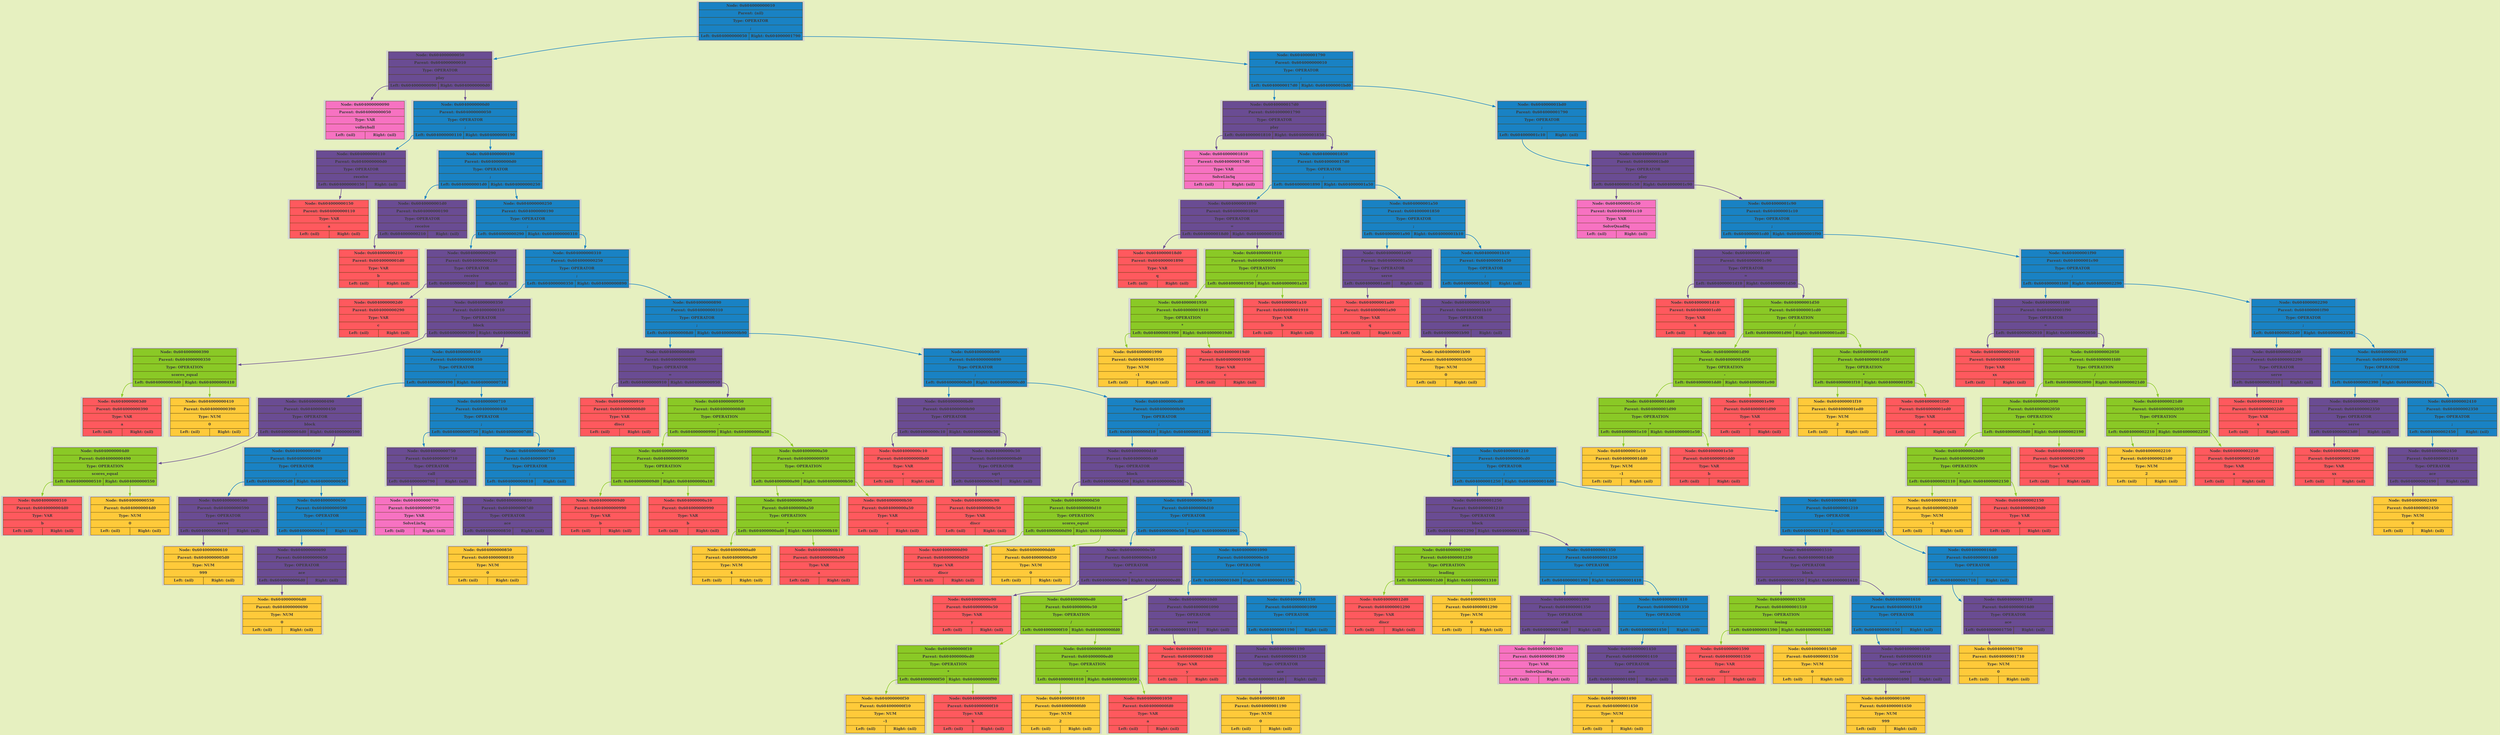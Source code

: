 digraph G {
	rankdir = HR;
	bgcolor="#e6f0c0";
	             node0x604000000010 [shape=plaintext; style=filled; label = <
		                     <table border="0" cellborder="1" cellspacing="0" cellpadding="6" bgcolor="#1982c4" color="#4d3d03">
			                   <tr><td align='center' colspan='2'><FONT COLOR='#3a3a3a'><b>Node: 0x604000000010</b></FONT></td></tr>
			                   <tr><td align='center' colspan='2'><FONT COLOR='#3a3a3a'><b>Parent: (nil)</b></FONT></td></tr>
			                   <tr><td align='center' colspan='2'><FONT COLOR='#3a3a3a'><b>Type: OPERATOR</b></FONT></td></tr>
			                   <tr><td align='center' colspan='2'><FONT COLOR='#3a3a3a'><b>;</b></FONT></td></tr>
			                   <tr>
				                     <td WIDTH='150' PORT='left' align='center'><FONT COLOR='#3a3a3a'><b>Left: 0x604000000050</b></FONT></td>
				                     <td WIDTH='150' PORT='right' align='center'><FONT COLOR='#3a3a3a'><b>Right: 0x604000001790</b></FONT></td>
			                   </tr>
		                     </table> >];
	             node0x604000000050 [shape=plaintext; style=filled; label = <
		                     <table border="0" cellborder="1" cellspacing="0" cellpadding="6" bgcolor="#6a4c93" color="#4d3d03">
			                   <tr><td align='center' colspan='2'><FONT COLOR='#3a3a3a'><b>Node: 0x604000000050</b></FONT></td></tr>
			                   <tr><td align='center' colspan='2'><FONT COLOR='#3a3a3a'><b>Parent: 0x604000000010</b></FONT></td></tr>
			                   <tr><td align='center' colspan='2'><FONT COLOR='#3a3a3a'><b>Type: OPERATOR</b></FONT></td></tr>
			                   <tr><td align='center' colspan='2'><FONT COLOR='#3a3a3a'><b>play</b></FONT></td></tr>
			                   <tr>
				                     <td WIDTH='150' PORT='left' align='center'><FONT COLOR='#3a3a3a'><b>Left: 0x604000000090</b></FONT></td>
				                     <td WIDTH='150' PORT='right' align='center'><FONT COLOR='#3a3a3a'><b>Right: 0x6040000000d0</b></FONT></td>
			                   </tr>
		                     </table> >];
	             node0x604000000090 [shape=plaintext; style=filled; label = <
		                     <table border="0" cellborder="1" cellspacing="0" cellpadding="6" bgcolor="#f772c2" color="#4d3d03">
			                   <tr><td align='center' colspan='2'><FONT COLOR='#3a3a3a'><b>Node: 0x604000000090</b></FONT></td></tr>
			                   <tr><td align='center' colspan='2'><FONT COLOR='#3a3a3a'><b>Parent: 0x604000000050</b></FONT></td></tr>
			                   <tr><td align='center' colspan='2'><FONT COLOR='#3a3a3a'><b>Type: VAR</b></FONT></td></tr>
			                   <tr><td align='center' colspan='2'><FONT COLOR='#3a3a3a'><b>volleyball</b></FONT></td></tr>
			                   <tr>
				                     <td WIDTH='150' PORT='left' align='center'><FONT COLOR='#3a3a3a'><b>Left: (nil)</b></FONT></td>
				                     <td WIDTH='150' PORT='right' align='center'><FONT COLOR='#3a3a3a'><b>Right: (nil)</b></FONT></td>
			                   </tr>
		                     </table> >];
	node0x604000000050:left -> node0x604000000090 [color="#6a4c93" style=bold; weight=1000];
	             node0x6040000000d0 [shape=plaintext; style=filled; label = <
		                     <table border="0" cellborder="1" cellspacing="0" cellpadding="6" bgcolor="#1982c4" color="#4d3d03">
			                   <tr><td align='center' colspan='2'><FONT COLOR='#3a3a3a'><b>Node: 0x6040000000d0</b></FONT></td></tr>
			                   <tr><td align='center' colspan='2'><FONT COLOR='#3a3a3a'><b>Parent: 0x604000000050</b></FONT></td></tr>
			                   <tr><td align='center' colspan='2'><FONT COLOR='#3a3a3a'><b>Type: OPERATOR</b></FONT></td></tr>
			                   <tr><td align='center' colspan='2'><FONT COLOR='#3a3a3a'><b>;</b></FONT></td></tr>
			                   <tr>
				                     <td WIDTH='150' PORT='left' align='center'><FONT COLOR='#3a3a3a'><b>Left: 0x604000000110</b></FONT></td>
				                     <td WIDTH='150' PORT='right' align='center'><FONT COLOR='#3a3a3a'><b>Right: 0x604000000190</b></FONT></td>
			                   </tr>
		                     </table> >];
	             node0x604000000110 [shape=plaintext; style=filled; label = <
		                     <table border="0" cellborder="1" cellspacing="0" cellpadding="6" bgcolor="#6a4c93" color="#4d3d03">
			                   <tr><td align='center' colspan='2'><FONT COLOR='#3a3a3a'><b>Node: 0x604000000110</b></FONT></td></tr>
			                   <tr><td align='center' colspan='2'><FONT COLOR='#3a3a3a'><b>Parent: 0x6040000000d0</b></FONT></td></tr>
			                   <tr><td align='center' colspan='2'><FONT COLOR='#3a3a3a'><b>Type: OPERATOR</b></FONT></td></tr>
			                   <tr><td align='center' colspan='2'><FONT COLOR='#3a3a3a'><b>receive</b></FONT></td></tr>
			                   <tr>
				                     <td WIDTH='150' PORT='left' align='center'><FONT COLOR='#3a3a3a'><b>Left: 0x604000000150</b></FONT></td>
				                     <td WIDTH='150' PORT='right' align='center'><FONT COLOR='#3a3a3a'><b>Right: (nil)</b></FONT></td>
			                   </tr>
		                     </table> >];
	             node0x604000000150 [shape=plaintext; style=filled; label = <
		                     <table border="0" cellborder="1" cellspacing="0" cellpadding="6" bgcolor="#ff595e" color="#4d3d03">
			                   <tr><td align='center' colspan='2'><FONT COLOR='#3a3a3a'><b>Node: 0x604000000150</b></FONT></td></tr>
			                   <tr><td align='center' colspan='2'><FONT COLOR='#3a3a3a'><b>Parent: 0x604000000110</b></FONT></td></tr>
			                   <tr><td align='center' colspan='2'><FONT COLOR='#3a3a3a'><b>Type: VAR</b></FONT></td></tr>
			                   <tr><td align='center' colspan='2'><FONT COLOR='#3a3a3a'><b>a</b></FONT></td></tr>
			                   <tr>
				                     <td WIDTH='150' PORT='left' align='center'><FONT COLOR='#3a3a3a'><b>Left: (nil)</b></FONT></td>
				                     <td WIDTH='150' PORT='right' align='center'><FONT COLOR='#3a3a3a'><b>Right: (nil)</b></FONT></td>
			                   </tr>
		                     </table> >];
	node0x604000000110:left -> node0x604000000150 [color="#6a4c93" style=bold; weight=1000];
	node0x6040000000d0:left -> node0x604000000110 [color="#1982c4" style=bold; weight=1000];
	             node0x604000000190 [shape=plaintext; style=filled; label = <
		                     <table border="0" cellborder="1" cellspacing="0" cellpadding="6" bgcolor="#1982c4" color="#4d3d03">
			                   <tr><td align='center' colspan='2'><FONT COLOR='#3a3a3a'><b>Node: 0x604000000190</b></FONT></td></tr>
			                   <tr><td align='center' colspan='2'><FONT COLOR='#3a3a3a'><b>Parent: 0x6040000000d0</b></FONT></td></tr>
			                   <tr><td align='center' colspan='2'><FONT COLOR='#3a3a3a'><b>Type: OPERATOR</b></FONT></td></tr>
			                   <tr><td align='center' colspan='2'><FONT COLOR='#3a3a3a'><b>;</b></FONT></td></tr>
			                   <tr>
				                     <td WIDTH='150' PORT='left' align='center'><FONT COLOR='#3a3a3a'><b>Left: 0x6040000001d0</b></FONT></td>
				                     <td WIDTH='150' PORT='right' align='center'><FONT COLOR='#3a3a3a'><b>Right: 0x604000000250</b></FONT></td>
			                   </tr>
		                     </table> >];
	             node0x6040000001d0 [shape=plaintext; style=filled; label = <
		                     <table border="0" cellborder="1" cellspacing="0" cellpadding="6" bgcolor="#6a4c93" color="#4d3d03">
			                   <tr><td align='center' colspan='2'><FONT COLOR='#3a3a3a'><b>Node: 0x6040000001d0</b></FONT></td></tr>
			                   <tr><td align='center' colspan='2'><FONT COLOR='#3a3a3a'><b>Parent: 0x604000000190</b></FONT></td></tr>
			                   <tr><td align='center' colspan='2'><FONT COLOR='#3a3a3a'><b>Type: OPERATOR</b></FONT></td></tr>
			                   <tr><td align='center' colspan='2'><FONT COLOR='#3a3a3a'><b>receive</b></FONT></td></tr>
			                   <tr>
				                     <td WIDTH='150' PORT='left' align='center'><FONT COLOR='#3a3a3a'><b>Left: 0x604000000210</b></FONT></td>
				                     <td WIDTH='150' PORT='right' align='center'><FONT COLOR='#3a3a3a'><b>Right: (nil)</b></FONT></td>
			                   </tr>
		                     </table> >];
	             node0x604000000210 [shape=plaintext; style=filled; label = <
		                     <table border="0" cellborder="1" cellspacing="0" cellpadding="6" bgcolor="#ff595e" color="#4d3d03">
			                   <tr><td align='center' colspan='2'><FONT COLOR='#3a3a3a'><b>Node: 0x604000000210</b></FONT></td></tr>
			                   <tr><td align='center' colspan='2'><FONT COLOR='#3a3a3a'><b>Parent: 0x6040000001d0</b></FONT></td></tr>
			                   <tr><td align='center' colspan='2'><FONT COLOR='#3a3a3a'><b>Type: VAR</b></FONT></td></tr>
			                   <tr><td align='center' colspan='2'><FONT COLOR='#3a3a3a'><b>b</b></FONT></td></tr>
			                   <tr>
				                     <td WIDTH='150' PORT='left' align='center'><FONT COLOR='#3a3a3a'><b>Left: (nil)</b></FONT></td>
				                     <td WIDTH='150' PORT='right' align='center'><FONT COLOR='#3a3a3a'><b>Right: (nil)</b></FONT></td>
			                   </tr>
		                     </table> >];
	node0x6040000001d0:left -> node0x604000000210 [color="#6a4c93" style=bold; weight=1000];
	node0x604000000190:left -> node0x6040000001d0 [color="#1982c4" style=bold; weight=1000];
	             node0x604000000250 [shape=plaintext; style=filled; label = <
		                     <table border="0" cellborder="1" cellspacing="0" cellpadding="6" bgcolor="#1982c4" color="#4d3d03">
			                   <tr><td align='center' colspan='2'><FONT COLOR='#3a3a3a'><b>Node: 0x604000000250</b></FONT></td></tr>
			                   <tr><td align='center' colspan='2'><FONT COLOR='#3a3a3a'><b>Parent: 0x604000000190</b></FONT></td></tr>
			                   <tr><td align='center' colspan='2'><FONT COLOR='#3a3a3a'><b>Type: OPERATOR</b></FONT></td></tr>
			                   <tr><td align='center' colspan='2'><FONT COLOR='#3a3a3a'><b>;</b></FONT></td></tr>
			                   <tr>
				                     <td WIDTH='150' PORT='left' align='center'><FONT COLOR='#3a3a3a'><b>Left: 0x604000000290</b></FONT></td>
				                     <td WIDTH='150' PORT='right' align='center'><FONT COLOR='#3a3a3a'><b>Right: 0x604000000310</b></FONT></td>
			                   </tr>
		                     </table> >];
	             node0x604000000290 [shape=plaintext; style=filled; label = <
		                     <table border="0" cellborder="1" cellspacing="0" cellpadding="6" bgcolor="#6a4c93" color="#4d3d03">
			                   <tr><td align='center' colspan='2'><FONT COLOR='#3a3a3a'><b>Node: 0x604000000290</b></FONT></td></tr>
			                   <tr><td align='center' colspan='2'><FONT COLOR='#3a3a3a'><b>Parent: 0x604000000250</b></FONT></td></tr>
			                   <tr><td align='center' colspan='2'><FONT COLOR='#3a3a3a'><b>Type: OPERATOR</b></FONT></td></tr>
			                   <tr><td align='center' colspan='2'><FONT COLOR='#3a3a3a'><b>receive</b></FONT></td></tr>
			                   <tr>
				                     <td WIDTH='150' PORT='left' align='center'><FONT COLOR='#3a3a3a'><b>Left: 0x6040000002d0</b></FONT></td>
				                     <td WIDTH='150' PORT='right' align='center'><FONT COLOR='#3a3a3a'><b>Right: (nil)</b></FONT></td>
			                   </tr>
		                     </table> >];
	             node0x6040000002d0 [shape=plaintext; style=filled; label = <
		                     <table border="0" cellborder="1" cellspacing="0" cellpadding="6" bgcolor="#ff595e" color="#4d3d03">
			                   <tr><td align='center' colspan='2'><FONT COLOR='#3a3a3a'><b>Node: 0x6040000002d0</b></FONT></td></tr>
			                   <tr><td align='center' colspan='2'><FONT COLOR='#3a3a3a'><b>Parent: 0x604000000290</b></FONT></td></tr>
			                   <tr><td align='center' colspan='2'><FONT COLOR='#3a3a3a'><b>Type: VAR</b></FONT></td></tr>
			                   <tr><td align='center' colspan='2'><FONT COLOR='#3a3a3a'><b>c</b></FONT></td></tr>
			                   <tr>
				                     <td WIDTH='150' PORT='left' align='center'><FONT COLOR='#3a3a3a'><b>Left: (nil)</b></FONT></td>
				                     <td WIDTH='150' PORT='right' align='center'><FONT COLOR='#3a3a3a'><b>Right: (nil)</b></FONT></td>
			                   </tr>
		                     </table> >];
	node0x604000000290:left -> node0x6040000002d0 [color="#6a4c93" style=bold; weight=1000];
	node0x604000000250:left -> node0x604000000290 [color="#1982c4" style=bold; weight=1000];
	             node0x604000000310 [shape=plaintext; style=filled; label = <
		                     <table border="0" cellborder="1" cellspacing="0" cellpadding="6" bgcolor="#1982c4" color="#4d3d03">
			                   <tr><td align='center' colspan='2'><FONT COLOR='#3a3a3a'><b>Node: 0x604000000310</b></FONT></td></tr>
			                   <tr><td align='center' colspan='2'><FONT COLOR='#3a3a3a'><b>Parent: 0x604000000250</b></FONT></td></tr>
			                   <tr><td align='center' colspan='2'><FONT COLOR='#3a3a3a'><b>Type: OPERATOR</b></FONT></td></tr>
			                   <tr><td align='center' colspan='2'><FONT COLOR='#3a3a3a'><b>;</b></FONT></td></tr>
			                   <tr>
				                     <td WIDTH='150' PORT='left' align='center'><FONT COLOR='#3a3a3a'><b>Left: 0x604000000350</b></FONT></td>
				                     <td WIDTH='150' PORT='right' align='center'><FONT COLOR='#3a3a3a'><b>Right: 0x604000000890</b></FONT></td>
			                   </tr>
		                     </table> >];
	             node0x604000000350 [shape=plaintext; style=filled; label = <
		                     <table border="0" cellborder="1" cellspacing="0" cellpadding="6" bgcolor="#6a4c93" color="#4d3d03">
			                   <tr><td align='center' colspan='2'><FONT COLOR='#3a3a3a'><b>Node: 0x604000000350</b></FONT></td></tr>
			                   <tr><td align='center' colspan='2'><FONT COLOR='#3a3a3a'><b>Parent: 0x604000000310</b></FONT></td></tr>
			                   <tr><td align='center' colspan='2'><FONT COLOR='#3a3a3a'><b>Type: OPERATOR</b></FONT></td></tr>
			                   <tr><td align='center' colspan='2'><FONT COLOR='#3a3a3a'><b>block</b></FONT></td></tr>
			                   <tr>
				                     <td WIDTH='150' PORT='left' align='center'><FONT COLOR='#3a3a3a'><b>Left: 0x604000000390</b></FONT></td>
				                     <td WIDTH='150' PORT='right' align='center'><FONT COLOR='#3a3a3a'><b>Right: 0x604000000450</b></FONT></td>
			                   </tr>
		                     </table> >];
	             node0x604000000390 [shape=plaintext; style=filled; label = <
		                     <table border="0" cellborder="1" cellspacing="0" cellpadding="6" bgcolor="#8ac926" color="#4d3d03">
			                   <tr><td align='center' colspan='2'><FONT COLOR='#3a3a3a'><b>Node: 0x604000000390</b></FONT></td></tr>
			                   <tr><td align='center' colspan='2'><FONT COLOR='#3a3a3a'><b>Parent: 0x604000000350</b></FONT></td></tr>
			                   <tr><td align='center' colspan='2'><FONT COLOR='#3a3a3a'><b>Type: OPERATION</b></FONT></td></tr>
			                   <tr><td align='center' colspan='2'><FONT COLOR='#3a3a3a'><b>scores_equal</b></FONT></td></tr>
			                   <tr>
				                     <td WIDTH='150' PORT='left' align='center'><FONT COLOR='#3a3a3a'><b>Left: 0x6040000003d0</b></FONT></td>
				                     <td WIDTH='150' PORT='right' align='center'><FONT COLOR='#3a3a3a'><b>Right: 0x604000000410</b></FONT></td>
			                   </tr>
		                     </table> >];
	             node0x6040000003d0 [shape=plaintext; style=filled; label = <
		                     <table border="0" cellborder="1" cellspacing="0" cellpadding="6" bgcolor="#ff595e" color="#4d3d03">
			                   <tr><td align='center' colspan='2'><FONT COLOR='#3a3a3a'><b>Node: 0x6040000003d0</b></FONT></td></tr>
			                   <tr><td align='center' colspan='2'><FONT COLOR='#3a3a3a'><b>Parent: 0x604000000390</b></FONT></td></tr>
			                   <tr><td align='center' colspan='2'><FONT COLOR='#3a3a3a'><b>Type: VAR</b></FONT></td></tr>
			                   <tr><td align='center' colspan='2'><FONT COLOR='#3a3a3a'><b>a</b></FONT></td></tr>
			                   <tr>
				                     <td WIDTH='150' PORT='left' align='center'><FONT COLOR='#3a3a3a'><b>Left: (nil)</b></FONT></td>
				                     <td WIDTH='150' PORT='right' align='center'><FONT COLOR='#3a3a3a'><b>Right: (nil)</b></FONT></td>
			                   </tr>
		                     </table> >];
	node0x604000000390:left -> node0x6040000003d0 [color="#8ac926" style=bold; weight=1000];
	             node0x604000000410 [shape=plaintext; style=filled; label = <
		                     <table border="0" cellborder="1" cellspacing="0" cellpadding="6" bgcolor="#ffca3a" color="#4d3d03">
			                   <tr><td align='center' colspan='2'><FONT COLOR='#3a3a3a'><b>Node: 0x604000000410</b></FONT></td></tr>
			                   <tr><td align='center' colspan='2'><FONT COLOR='#3a3a3a'><b>Parent: 0x604000000390</b></FONT></td></tr>
			                   <tr><td align='center' colspan='2'><FONT COLOR='#3a3a3a'><b>Type: NUM</b></FONT></td></tr>
			                   <tr><td align='center' colspan='2'><FONT COLOR='#3a3a3a'><b>0</b></FONT></td></tr>
			                   <tr>
				                     <td WIDTH='150' PORT='left' align='center'><FONT COLOR='#3a3a3a'><b>Left: (nil)</b></FONT></td>
				                     <td WIDTH='150' PORT='right' align='center'><FONT COLOR='#3a3a3a'><b>Right: (nil)</b></FONT></td>
			                   </tr>
		                     </table> >];
	node0x604000000390:right -> node0x604000000410 [color="#8ac926" style=bold; weight=1000];
	node0x604000000350:left -> node0x604000000390 [color="#6a4c93" style=bold; weight=1000];
	             node0x604000000450 [shape=plaintext; style=filled; label = <
		                     <table border="0" cellborder="1" cellspacing="0" cellpadding="6" bgcolor="#1982c4" color="#4d3d03">
			                   <tr><td align='center' colspan='2'><FONT COLOR='#3a3a3a'><b>Node: 0x604000000450</b></FONT></td></tr>
			                   <tr><td align='center' colspan='2'><FONT COLOR='#3a3a3a'><b>Parent: 0x604000000350</b></FONT></td></tr>
			                   <tr><td align='center' colspan='2'><FONT COLOR='#3a3a3a'><b>Type: OPERATOR</b></FONT></td></tr>
			                   <tr><td align='center' colspan='2'><FONT COLOR='#3a3a3a'><b>;</b></FONT></td></tr>
			                   <tr>
				                     <td WIDTH='150' PORT='left' align='center'><FONT COLOR='#3a3a3a'><b>Left: 0x604000000490</b></FONT></td>
				                     <td WIDTH='150' PORT='right' align='center'><FONT COLOR='#3a3a3a'><b>Right: 0x604000000710</b></FONT></td>
			                   </tr>
		                     </table> >];
	             node0x604000000490 [shape=plaintext; style=filled; label = <
		                     <table border="0" cellborder="1" cellspacing="0" cellpadding="6" bgcolor="#6a4c93" color="#4d3d03">
			                   <tr><td align='center' colspan='2'><FONT COLOR='#3a3a3a'><b>Node: 0x604000000490</b></FONT></td></tr>
			                   <tr><td align='center' colspan='2'><FONT COLOR='#3a3a3a'><b>Parent: 0x604000000450</b></FONT></td></tr>
			                   <tr><td align='center' colspan='2'><FONT COLOR='#3a3a3a'><b>Type: OPERATOR</b></FONT></td></tr>
			                   <tr><td align='center' colspan='2'><FONT COLOR='#3a3a3a'><b>block</b></FONT></td></tr>
			                   <tr>
				                     <td WIDTH='150' PORT='left' align='center'><FONT COLOR='#3a3a3a'><b>Left: 0x6040000004d0</b></FONT></td>
				                     <td WIDTH='150' PORT='right' align='center'><FONT COLOR='#3a3a3a'><b>Right: 0x604000000590</b></FONT></td>
			                   </tr>
		                     </table> >];
	             node0x6040000004d0 [shape=plaintext; style=filled; label = <
		                     <table border="0" cellborder="1" cellspacing="0" cellpadding="6" bgcolor="#8ac926" color="#4d3d03">
			                   <tr><td align='center' colspan='2'><FONT COLOR='#3a3a3a'><b>Node: 0x6040000004d0</b></FONT></td></tr>
			                   <tr><td align='center' colspan='2'><FONT COLOR='#3a3a3a'><b>Parent: 0x604000000490</b></FONT></td></tr>
			                   <tr><td align='center' colspan='2'><FONT COLOR='#3a3a3a'><b>Type: OPERATION</b></FONT></td></tr>
			                   <tr><td align='center' colspan='2'><FONT COLOR='#3a3a3a'><b>scores_equal</b></FONT></td></tr>
			                   <tr>
				                     <td WIDTH='150' PORT='left' align='center'><FONT COLOR='#3a3a3a'><b>Left: 0x604000000510</b></FONT></td>
				                     <td WIDTH='150' PORT='right' align='center'><FONT COLOR='#3a3a3a'><b>Right: 0x604000000550</b></FONT></td>
			                   </tr>
		                     </table> >];
	             node0x604000000510 [shape=plaintext; style=filled; label = <
		                     <table border="0" cellborder="1" cellspacing="0" cellpadding="6" bgcolor="#ff595e" color="#4d3d03">
			                   <tr><td align='center' colspan='2'><FONT COLOR='#3a3a3a'><b>Node: 0x604000000510</b></FONT></td></tr>
			                   <tr><td align='center' colspan='2'><FONT COLOR='#3a3a3a'><b>Parent: 0x6040000004d0</b></FONT></td></tr>
			                   <tr><td align='center' colspan='2'><FONT COLOR='#3a3a3a'><b>Type: VAR</b></FONT></td></tr>
			                   <tr><td align='center' colspan='2'><FONT COLOR='#3a3a3a'><b>b</b></FONT></td></tr>
			                   <tr>
				                     <td WIDTH='150' PORT='left' align='center'><FONT COLOR='#3a3a3a'><b>Left: (nil)</b></FONT></td>
				                     <td WIDTH='150' PORT='right' align='center'><FONT COLOR='#3a3a3a'><b>Right: (nil)</b></FONT></td>
			                   </tr>
		                     </table> >];
	node0x6040000004d0:left -> node0x604000000510 [color="#8ac926" style=bold; weight=1000];
	             node0x604000000550 [shape=plaintext; style=filled; label = <
		                     <table border="0" cellborder="1" cellspacing="0" cellpadding="6" bgcolor="#ffca3a" color="#4d3d03">
			                   <tr><td align='center' colspan='2'><FONT COLOR='#3a3a3a'><b>Node: 0x604000000550</b></FONT></td></tr>
			                   <tr><td align='center' colspan='2'><FONT COLOR='#3a3a3a'><b>Parent: 0x6040000004d0</b></FONT></td></tr>
			                   <tr><td align='center' colspan='2'><FONT COLOR='#3a3a3a'><b>Type: NUM</b></FONT></td></tr>
			                   <tr><td align='center' colspan='2'><FONT COLOR='#3a3a3a'><b>0</b></FONT></td></tr>
			                   <tr>
				                     <td WIDTH='150' PORT='left' align='center'><FONT COLOR='#3a3a3a'><b>Left: (nil)</b></FONT></td>
				                     <td WIDTH='150' PORT='right' align='center'><FONT COLOR='#3a3a3a'><b>Right: (nil)</b></FONT></td>
			                   </tr>
		                     </table> >];
	node0x6040000004d0:right -> node0x604000000550 [color="#8ac926" style=bold; weight=1000];
	node0x604000000490:left -> node0x6040000004d0 [color="#6a4c93" style=bold; weight=1000];
	             node0x604000000590 [shape=plaintext; style=filled; label = <
		                     <table border="0" cellborder="1" cellspacing="0" cellpadding="6" bgcolor="#1982c4" color="#4d3d03">
			                   <tr><td align='center' colspan='2'><FONT COLOR='#3a3a3a'><b>Node: 0x604000000590</b></FONT></td></tr>
			                   <tr><td align='center' colspan='2'><FONT COLOR='#3a3a3a'><b>Parent: 0x604000000490</b></FONT></td></tr>
			                   <tr><td align='center' colspan='2'><FONT COLOR='#3a3a3a'><b>Type: OPERATOR</b></FONT></td></tr>
			                   <tr><td align='center' colspan='2'><FONT COLOR='#3a3a3a'><b>;</b></FONT></td></tr>
			                   <tr>
				                     <td WIDTH='150' PORT='left' align='center'><FONT COLOR='#3a3a3a'><b>Left: 0x6040000005d0</b></FONT></td>
				                     <td WIDTH='150' PORT='right' align='center'><FONT COLOR='#3a3a3a'><b>Right: 0x604000000650</b></FONT></td>
			                   </tr>
		                     </table> >];
	             node0x6040000005d0 [shape=plaintext; style=filled; label = <
		                     <table border="0" cellborder="1" cellspacing="0" cellpadding="6" bgcolor="#6a4c93" color="#4d3d03">
			                   <tr><td align='center' colspan='2'><FONT COLOR='#3a3a3a'><b>Node: 0x6040000005d0</b></FONT></td></tr>
			                   <tr><td align='center' colspan='2'><FONT COLOR='#3a3a3a'><b>Parent: 0x604000000590</b></FONT></td></tr>
			                   <tr><td align='center' colspan='2'><FONT COLOR='#3a3a3a'><b>Type: OPERATOR</b></FONT></td></tr>
			                   <tr><td align='center' colspan='2'><FONT COLOR='#3a3a3a'><b>serve</b></FONT></td></tr>
			                   <tr>
				                     <td WIDTH='150' PORT='left' align='center'><FONT COLOR='#3a3a3a'><b>Left: 0x604000000610</b></FONT></td>
				                     <td WIDTH='150' PORT='right' align='center'><FONT COLOR='#3a3a3a'><b>Right: (nil)</b></FONT></td>
			                   </tr>
		                     </table> >];
	             node0x604000000610 [shape=plaintext; style=filled; label = <
		                     <table border="0" cellborder="1" cellspacing="0" cellpadding="6" bgcolor="#ffca3a" color="#4d3d03">
			                   <tr><td align='center' colspan='2'><FONT COLOR='#3a3a3a'><b>Node: 0x604000000610</b></FONT></td></tr>
			                   <tr><td align='center' colspan='2'><FONT COLOR='#3a3a3a'><b>Parent: 0x6040000005d0</b></FONT></td></tr>
			                   <tr><td align='center' colspan='2'><FONT COLOR='#3a3a3a'><b>Type: NUM</b></FONT></td></tr>
			                   <tr><td align='center' colspan='2'><FONT COLOR='#3a3a3a'><b>999</b></FONT></td></tr>
			                   <tr>
				                     <td WIDTH='150' PORT='left' align='center'><FONT COLOR='#3a3a3a'><b>Left: (nil)</b></FONT></td>
				                     <td WIDTH='150' PORT='right' align='center'><FONT COLOR='#3a3a3a'><b>Right: (nil)</b></FONT></td>
			                   </tr>
		                     </table> >];
	node0x6040000005d0:left -> node0x604000000610 [color="#6a4c93" style=bold; weight=1000];
	node0x604000000590:left -> node0x6040000005d0 [color="#1982c4" style=bold; weight=1000];
	             node0x604000000650 [shape=plaintext; style=filled; label = <
		                     <table border="0" cellborder="1" cellspacing="0" cellpadding="6" bgcolor="#1982c4" color="#4d3d03">
			                   <tr><td align='center' colspan='2'><FONT COLOR='#3a3a3a'><b>Node: 0x604000000650</b></FONT></td></tr>
			                   <tr><td align='center' colspan='2'><FONT COLOR='#3a3a3a'><b>Parent: 0x604000000590</b></FONT></td></tr>
			                   <tr><td align='center' colspan='2'><FONT COLOR='#3a3a3a'><b>Type: OPERATOR</b></FONT></td></tr>
			                   <tr><td align='center' colspan='2'><FONT COLOR='#3a3a3a'><b>;</b></FONT></td></tr>
			                   <tr>
				                     <td WIDTH='150' PORT='left' align='center'><FONT COLOR='#3a3a3a'><b>Left: 0x604000000690</b></FONT></td>
				                     <td WIDTH='150' PORT='right' align='center'><FONT COLOR='#3a3a3a'><b>Right: (nil)</b></FONT></td>
			                   </tr>
		                     </table> >];
	             node0x604000000690 [shape=plaintext; style=filled; label = <
		                     <table border="0" cellborder="1" cellspacing="0" cellpadding="6" bgcolor="#6a4c93" color="#4d3d03">
			                   <tr><td align='center' colspan='2'><FONT COLOR='#3a3a3a'><b>Node: 0x604000000690</b></FONT></td></tr>
			                   <tr><td align='center' colspan='2'><FONT COLOR='#3a3a3a'><b>Parent: 0x604000000650</b></FONT></td></tr>
			                   <tr><td align='center' colspan='2'><FONT COLOR='#3a3a3a'><b>Type: OPERATOR</b></FONT></td></tr>
			                   <tr><td align='center' colspan='2'><FONT COLOR='#3a3a3a'><b>ace</b></FONT></td></tr>
			                   <tr>
				                     <td WIDTH='150' PORT='left' align='center'><FONT COLOR='#3a3a3a'><b>Left: 0x6040000006d0</b></FONT></td>
				                     <td WIDTH='150' PORT='right' align='center'><FONT COLOR='#3a3a3a'><b>Right: (nil)</b></FONT></td>
			                   </tr>
		                     </table> >];
	             node0x6040000006d0 [shape=plaintext; style=filled; label = <
		                     <table border="0" cellborder="1" cellspacing="0" cellpadding="6" bgcolor="#ffca3a" color="#4d3d03">
			                   <tr><td align='center' colspan='2'><FONT COLOR='#3a3a3a'><b>Node: 0x6040000006d0</b></FONT></td></tr>
			                   <tr><td align='center' colspan='2'><FONT COLOR='#3a3a3a'><b>Parent: 0x604000000690</b></FONT></td></tr>
			                   <tr><td align='center' colspan='2'><FONT COLOR='#3a3a3a'><b>Type: NUM</b></FONT></td></tr>
			                   <tr><td align='center' colspan='2'><FONT COLOR='#3a3a3a'><b>0</b></FONT></td></tr>
			                   <tr>
				                     <td WIDTH='150' PORT='left' align='center'><FONT COLOR='#3a3a3a'><b>Left: (nil)</b></FONT></td>
				                     <td WIDTH='150' PORT='right' align='center'><FONT COLOR='#3a3a3a'><b>Right: (nil)</b></FONT></td>
			                   </tr>
		                     </table> >];
	node0x604000000690:left -> node0x6040000006d0 [color="#6a4c93" style=bold; weight=1000];
	node0x604000000650:left -> node0x604000000690 [color="#1982c4" style=bold; weight=1000];
	node0x604000000590:right -> node0x604000000650 [color="#1982c4" style=bold; weight=1000];
	node0x604000000490:right -> node0x604000000590 [color="#6a4c93" style=bold; weight=1000];
	node0x604000000450:left -> node0x604000000490 [color="#1982c4" style=bold; weight=1000];
	             node0x604000000710 [shape=plaintext; style=filled; label = <
		                     <table border="0" cellborder="1" cellspacing="0" cellpadding="6" bgcolor="#1982c4" color="#4d3d03">
			                   <tr><td align='center' colspan='2'><FONT COLOR='#3a3a3a'><b>Node: 0x604000000710</b></FONT></td></tr>
			                   <tr><td align='center' colspan='2'><FONT COLOR='#3a3a3a'><b>Parent: 0x604000000450</b></FONT></td></tr>
			                   <tr><td align='center' colspan='2'><FONT COLOR='#3a3a3a'><b>Type: OPERATOR</b></FONT></td></tr>
			                   <tr><td align='center' colspan='2'><FONT COLOR='#3a3a3a'><b>;</b></FONT></td></tr>
			                   <tr>
				                     <td WIDTH='150' PORT='left' align='center'><FONT COLOR='#3a3a3a'><b>Left: 0x604000000750</b></FONT></td>
				                     <td WIDTH='150' PORT='right' align='center'><FONT COLOR='#3a3a3a'><b>Right: 0x6040000007d0</b></FONT></td>
			                   </tr>
		                     </table> >];
	             node0x604000000750 [shape=plaintext; style=filled; label = <
		                     <table border="0" cellborder="1" cellspacing="0" cellpadding="6" bgcolor="#6a4c93" color="#4d3d03">
			                   <tr><td align='center' colspan='2'><FONT COLOR='#3a3a3a'><b>Node: 0x604000000750</b></FONT></td></tr>
			                   <tr><td align='center' colspan='2'><FONT COLOR='#3a3a3a'><b>Parent: 0x604000000710</b></FONT></td></tr>
			                   <tr><td align='center' colspan='2'><FONT COLOR='#3a3a3a'><b>Type: OPERATOR</b></FONT></td></tr>
			                   <tr><td align='center' colspan='2'><FONT COLOR='#3a3a3a'><b>call</b></FONT></td></tr>
			                   <tr>
				                     <td WIDTH='150' PORT='left' align='center'><FONT COLOR='#3a3a3a'><b>Left: 0x604000000790</b></FONT></td>
				                     <td WIDTH='150' PORT='right' align='center'><FONT COLOR='#3a3a3a'><b>Right: (nil)</b></FONT></td>
			                   </tr>
		                     </table> >];
	             node0x604000000790 [shape=plaintext; style=filled; label = <
		                     <table border="0" cellborder="1" cellspacing="0" cellpadding="6" bgcolor="#f772c2" color="#4d3d03">
			                   <tr><td align='center' colspan='2'><FONT COLOR='#3a3a3a'><b>Node: 0x604000000790</b></FONT></td></tr>
			                   <tr><td align='center' colspan='2'><FONT COLOR='#3a3a3a'><b>Parent: 0x604000000750</b></FONT></td></tr>
			                   <tr><td align='center' colspan='2'><FONT COLOR='#3a3a3a'><b>Type: VAR</b></FONT></td></tr>
			                   <tr><td align='center' colspan='2'><FONT COLOR='#3a3a3a'><b>SolveLinSq</b></FONT></td></tr>
			                   <tr>
				                     <td WIDTH='150' PORT='left' align='center'><FONT COLOR='#3a3a3a'><b>Left: (nil)</b></FONT></td>
				                     <td WIDTH='150' PORT='right' align='center'><FONT COLOR='#3a3a3a'><b>Right: (nil)</b></FONT></td>
			                   </tr>
		                     </table> >];
	node0x604000000750:left -> node0x604000000790 [color="#6a4c93" style=bold; weight=1000];
	node0x604000000710:left -> node0x604000000750 [color="#1982c4" style=bold; weight=1000];
	             node0x6040000007d0 [shape=plaintext; style=filled; label = <
		                     <table border="0" cellborder="1" cellspacing="0" cellpadding="6" bgcolor="#1982c4" color="#4d3d03">
			                   <tr><td align='center' colspan='2'><FONT COLOR='#3a3a3a'><b>Node: 0x6040000007d0</b></FONT></td></tr>
			                   <tr><td align='center' colspan='2'><FONT COLOR='#3a3a3a'><b>Parent: 0x604000000710</b></FONT></td></tr>
			                   <tr><td align='center' colspan='2'><FONT COLOR='#3a3a3a'><b>Type: OPERATOR</b></FONT></td></tr>
			                   <tr><td align='center' colspan='2'><FONT COLOR='#3a3a3a'><b>;</b></FONT></td></tr>
			                   <tr>
				                     <td WIDTH='150' PORT='left' align='center'><FONT COLOR='#3a3a3a'><b>Left: 0x604000000810</b></FONT></td>
				                     <td WIDTH='150' PORT='right' align='center'><FONT COLOR='#3a3a3a'><b>Right: (nil)</b></FONT></td>
			                   </tr>
		                     </table> >];
	             node0x604000000810 [shape=plaintext; style=filled; label = <
		                     <table border="0" cellborder="1" cellspacing="0" cellpadding="6" bgcolor="#6a4c93" color="#4d3d03">
			                   <tr><td align='center' colspan='2'><FONT COLOR='#3a3a3a'><b>Node: 0x604000000810</b></FONT></td></tr>
			                   <tr><td align='center' colspan='2'><FONT COLOR='#3a3a3a'><b>Parent: 0x6040000007d0</b></FONT></td></tr>
			                   <tr><td align='center' colspan='2'><FONT COLOR='#3a3a3a'><b>Type: OPERATOR</b></FONT></td></tr>
			                   <tr><td align='center' colspan='2'><FONT COLOR='#3a3a3a'><b>ace</b></FONT></td></tr>
			                   <tr>
				                     <td WIDTH='150' PORT='left' align='center'><FONT COLOR='#3a3a3a'><b>Left: 0x604000000850</b></FONT></td>
				                     <td WIDTH='150' PORT='right' align='center'><FONT COLOR='#3a3a3a'><b>Right: (nil)</b></FONT></td>
			                   </tr>
		                     </table> >];
	             node0x604000000850 [shape=plaintext; style=filled; label = <
		                     <table border="0" cellborder="1" cellspacing="0" cellpadding="6" bgcolor="#ffca3a" color="#4d3d03">
			                   <tr><td align='center' colspan='2'><FONT COLOR='#3a3a3a'><b>Node: 0x604000000850</b></FONT></td></tr>
			                   <tr><td align='center' colspan='2'><FONT COLOR='#3a3a3a'><b>Parent: 0x604000000810</b></FONT></td></tr>
			                   <tr><td align='center' colspan='2'><FONT COLOR='#3a3a3a'><b>Type: NUM</b></FONT></td></tr>
			                   <tr><td align='center' colspan='2'><FONT COLOR='#3a3a3a'><b>0</b></FONT></td></tr>
			                   <tr>
				                     <td WIDTH='150' PORT='left' align='center'><FONT COLOR='#3a3a3a'><b>Left: (nil)</b></FONT></td>
				                     <td WIDTH='150' PORT='right' align='center'><FONT COLOR='#3a3a3a'><b>Right: (nil)</b></FONT></td>
			                   </tr>
		                     </table> >];
	node0x604000000810:left -> node0x604000000850 [color="#6a4c93" style=bold; weight=1000];
	node0x6040000007d0:left -> node0x604000000810 [color="#1982c4" style=bold; weight=1000];
	node0x604000000710:right -> node0x6040000007d0 [color="#1982c4" style=bold; weight=1000];
	node0x604000000450:right -> node0x604000000710 [color="#1982c4" style=bold; weight=1000];
	node0x604000000350:right -> node0x604000000450 [color="#6a4c93" style=bold; weight=1000];
	node0x604000000310:left -> node0x604000000350 [color="#1982c4" style=bold; weight=1000];
	             node0x604000000890 [shape=plaintext; style=filled; label = <
		                     <table border="0" cellborder="1" cellspacing="0" cellpadding="6" bgcolor="#1982c4" color="#4d3d03">
			                   <tr><td align='center' colspan='2'><FONT COLOR='#3a3a3a'><b>Node: 0x604000000890</b></FONT></td></tr>
			                   <tr><td align='center' colspan='2'><FONT COLOR='#3a3a3a'><b>Parent: 0x604000000310</b></FONT></td></tr>
			                   <tr><td align='center' colspan='2'><FONT COLOR='#3a3a3a'><b>Type: OPERATOR</b></FONT></td></tr>
			                   <tr><td align='center' colspan='2'><FONT COLOR='#3a3a3a'><b>;</b></FONT></td></tr>
			                   <tr>
				                     <td WIDTH='150' PORT='left' align='center'><FONT COLOR='#3a3a3a'><b>Left: 0x6040000008d0</b></FONT></td>
				                     <td WIDTH='150' PORT='right' align='center'><FONT COLOR='#3a3a3a'><b>Right: 0x604000000b90</b></FONT></td>
			                   </tr>
		                     </table> >];
	             node0x6040000008d0 [shape=plaintext; style=filled; label = <
		                     <table border="0" cellborder="1" cellspacing="0" cellpadding="6" bgcolor="#6a4c93" color="#4d3d03">
			                   <tr><td align='center' colspan='2'><FONT COLOR='#3a3a3a'><b>Node: 0x6040000008d0</b></FONT></td></tr>
			                   <tr><td align='center' colspan='2'><FONT COLOR='#3a3a3a'><b>Parent: 0x604000000890</b></FONT></td></tr>
			                   <tr><td align='center' colspan='2'><FONT COLOR='#3a3a3a'><b>Type: OPERATOR</b></FONT></td></tr>
			                   <tr><td align='center' colspan='2'><FONT COLOR='#3a3a3a'><b>=</b></FONT></td></tr>
			                   <tr>
				                     <td WIDTH='150' PORT='left' align='center'><FONT COLOR='#3a3a3a'><b>Left: 0x604000000910</b></FONT></td>
				                     <td WIDTH='150' PORT='right' align='center'><FONT COLOR='#3a3a3a'><b>Right: 0x604000000950</b></FONT></td>
			                   </tr>
		                     </table> >];
	             node0x604000000910 [shape=plaintext; style=filled; label = <
		                     <table border="0" cellborder="1" cellspacing="0" cellpadding="6" bgcolor="#ff595e" color="#4d3d03">
			                   <tr><td align='center' colspan='2'><FONT COLOR='#3a3a3a'><b>Node: 0x604000000910</b></FONT></td></tr>
			                   <tr><td align='center' colspan='2'><FONT COLOR='#3a3a3a'><b>Parent: 0x6040000008d0</b></FONT></td></tr>
			                   <tr><td align='center' colspan='2'><FONT COLOR='#3a3a3a'><b>Type: VAR</b></FONT></td></tr>
			                   <tr><td align='center' colspan='2'><FONT COLOR='#3a3a3a'><b>discr</b></FONT></td></tr>
			                   <tr>
				                     <td WIDTH='150' PORT='left' align='center'><FONT COLOR='#3a3a3a'><b>Left: (nil)</b></FONT></td>
				                     <td WIDTH='150' PORT='right' align='center'><FONT COLOR='#3a3a3a'><b>Right: (nil)</b></FONT></td>
			                   </tr>
		                     </table> >];
	node0x6040000008d0:left -> node0x604000000910 [color="#6a4c93" style=bold; weight=1000];
	             node0x604000000950 [shape=plaintext; style=filled; label = <
		                     <table border="0" cellborder="1" cellspacing="0" cellpadding="6" bgcolor="#8ac926" color="#4d3d03">
			                   <tr><td align='center' colspan='2'><FONT COLOR='#3a3a3a'><b>Node: 0x604000000950</b></FONT></td></tr>
			                   <tr><td align='center' colspan='2'><FONT COLOR='#3a3a3a'><b>Parent: 0x6040000008d0</b></FONT></td></tr>
			                   <tr><td align='center' colspan='2'><FONT COLOR='#3a3a3a'><b>Type: OPERATION</b></FONT></td></tr>
			                   <tr><td align='center' colspan='2'><FONT COLOR='#3a3a3a'><b>-</b></FONT></td></tr>
			                   <tr>
				                     <td WIDTH='150' PORT='left' align='center'><FONT COLOR='#3a3a3a'><b>Left: 0x604000000990</b></FONT></td>
				                     <td WIDTH='150' PORT='right' align='center'><FONT COLOR='#3a3a3a'><b>Right: 0x604000000a50</b></FONT></td>
			                   </tr>
		                     </table> >];
	             node0x604000000990 [shape=plaintext; style=filled; label = <
		                     <table border="0" cellborder="1" cellspacing="0" cellpadding="6" bgcolor="#8ac926" color="#4d3d03">
			                   <tr><td align='center' colspan='2'><FONT COLOR='#3a3a3a'><b>Node: 0x604000000990</b></FONT></td></tr>
			                   <tr><td align='center' colspan='2'><FONT COLOR='#3a3a3a'><b>Parent: 0x604000000950</b></FONT></td></tr>
			                   <tr><td align='center' colspan='2'><FONT COLOR='#3a3a3a'><b>Type: OPERATION</b></FONT></td></tr>
			                   <tr><td align='center' colspan='2'><FONT COLOR='#3a3a3a'><b>*</b></FONT></td></tr>
			                   <tr>
				                     <td WIDTH='150' PORT='left' align='center'><FONT COLOR='#3a3a3a'><b>Left: 0x6040000009d0</b></FONT></td>
				                     <td WIDTH='150' PORT='right' align='center'><FONT COLOR='#3a3a3a'><b>Right: 0x604000000a10</b></FONT></td>
			                   </tr>
		                     </table> >];
	             node0x6040000009d0 [shape=plaintext; style=filled; label = <
		                     <table border="0" cellborder="1" cellspacing="0" cellpadding="6" bgcolor="#ff595e" color="#4d3d03">
			                   <tr><td align='center' colspan='2'><FONT COLOR='#3a3a3a'><b>Node: 0x6040000009d0</b></FONT></td></tr>
			                   <tr><td align='center' colspan='2'><FONT COLOR='#3a3a3a'><b>Parent: 0x604000000990</b></FONT></td></tr>
			                   <tr><td align='center' colspan='2'><FONT COLOR='#3a3a3a'><b>Type: VAR</b></FONT></td></tr>
			                   <tr><td align='center' colspan='2'><FONT COLOR='#3a3a3a'><b>b</b></FONT></td></tr>
			                   <tr>
				                     <td WIDTH='150' PORT='left' align='center'><FONT COLOR='#3a3a3a'><b>Left: (nil)</b></FONT></td>
				                     <td WIDTH='150' PORT='right' align='center'><FONT COLOR='#3a3a3a'><b>Right: (nil)</b></FONT></td>
			                   </tr>
		                     </table> >];
	node0x604000000990:left -> node0x6040000009d0 [color="#8ac926" style=bold; weight=1000];
	             node0x604000000a10 [shape=plaintext; style=filled; label = <
		                     <table border="0" cellborder="1" cellspacing="0" cellpadding="6" bgcolor="#ff595e" color="#4d3d03">
			                   <tr><td align='center' colspan='2'><FONT COLOR='#3a3a3a'><b>Node: 0x604000000a10</b></FONT></td></tr>
			                   <tr><td align='center' colspan='2'><FONT COLOR='#3a3a3a'><b>Parent: 0x604000000990</b></FONT></td></tr>
			                   <tr><td align='center' colspan='2'><FONT COLOR='#3a3a3a'><b>Type: VAR</b></FONT></td></tr>
			                   <tr><td align='center' colspan='2'><FONT COLOR='#3a3a3a'><b>b</b></FONT></td></tr>
			                   <tr>
				                     <td WIDTH='150' PORT='left' align='center'><FONT COLOR='#3a3a3a'><b>Left: (nil)</b></FONT></td>
				                     <td WIDTH='150' PORT='right' align='center'><FONT COLOR='#3a3a3a'><b>Right: (nil)</b></FONT></td>
			                   </tr>
		                     </table> >];
	node0x604000000990:right -> node0x604000000a10 [color="#8ac926" style=bold; weight=1000];
	node0x604000000950:left -> node0x604000000990 [color="#8ac926" style=bold; weight=1000];
	             node0x604000000a50 [shape=plaintext; style=filled; label = <
		                     <table border="0" cellborder="1" cellspacing="0" cellpadding="6" bgcolor="#8ac926" color="#4d3d03">
			                   <tr><td align='center' colspan='2'><FONT COLOR='#3a3a3a'><b>Node: 0x604000000a50</b></FONT></td></tr>
			                   <tr><td align='center' colspan='2'><FONT COLOR='#3a3a3a'><b>Parent: 0x604000000950</b></FONT></td></tr>
			                   <tr><td align='center' colspan='2'><FONT COLOR='#3a3a3a'><b>Type: OPERATION</b></FONT></td></tr>
			                   <tr><td align='center' colspan='2'><FONT COLOR='#3a3a3a'><b>*</b></FONT></td></tr>
			                   <tr>
				                     <td WIDTH='150' PORT='left' align='center'><FONT COLOR='#3a3a3a'><b>Left: 0x604000000a90</b></FONT></td>
				                     <td WIDTH='150' PORT='right' align='center'><FONT COLOR='#3a3a3a'><b>Right: 0x604000000b50</b></FONT></td>
			                   </tr>
		                     </table> >];
	             node0x604000000a90 [shape=plaintext; style=filled; label = <
		                     <table border="0" cellborder="1" cellspacing="0" cellpadding="6" bgcolor="#8ac926" color="#4d3d03">
			                   <tr><td align='center' colspan='2'><FONT COLOR='#3a3a3a'><b>Node: 0x604000000a90</b></FONT></td></tr>
			                   <tr><td align='center' colspan='2'><FONT COLOR='#3a3a3a'><b>Parent: 0x604000000a50</b></FONT></td></tr>
			                   <tr><td align='center' colspan='2'><FONT COLOR='#3a3a3a'><b>Type: OPERATION</b></FONT></td></tr>
			                   <tr><td align='center' colspan='2'><FONT COLOR='#3a3a3a'><b>*</b></FONT></td></tr>
			                   <tr>
				                     <td WIDTH='150' PORT='left' align='center'><FONT COLOR='#3a3a3a'><b>Left: 0x604000000ad0</b></FONT></td>
				                     <td WIDTH='150' PORT='right' align='center'><FONT COLOR='#3a3a3a'><b>Right: 0x604000000b10</b></FONT></td>
			                   </tr>
		                     </table> >];
	             node0x604000000ad0 [shape=plaintext; style=filled; label = <
		                     <table border="0" cellborder="1" cellspacing="0" cellpadding="6" bgcolor="#ffca3a" color="#4d3d03">
			                   <tr><td align='center' colspan='2'><FONT COLOR='#3a3a3a'><b>Node: 0x604000000ad0</b></FONT></td></tr>
			                   <tr><td align='center' colspan='2'><FONT COLOR='#3a3a3a'><b>Parent: 0x604000000a90</b></FONT></td></tr>
			                   <tr><td align='center' colspan='2'><FONT COLOR='#3a3a3a'><b>Type: NUM</b></FONT></td></tr>
			                   <tr><td align='center' colspan='2'><FONT COLOR='#3a3a3a'><b>4</b></FONT></td></tr>
			                   <tr>
				                     <td WIDTH='150' PORT='left' align='center'><FONT COLOR='#3a3a3a'><b>Left: (nil)</b></FONT></td>
				                     <td WIDTH='150' PORT='right' align='center'><FONT COLOR='#3a3a3a'><b>Right: (nil)</b></FONT></td>
			                   </tr>
		                     </table> >];
	node0x604000000a90:left -> node0x604000000ad0 [color="#8ac926" style=bold; weight=1000];
	             node0x604000000b10 [shape=plaintext; style=filled; label = <
		                     <table border="0" cellborder="1" cellspacing="0" cellpadding="6" bgcolor="#ff595e" color="#4d3d03">
			                   <tr><td align='center' colspan='2'><FONT COLOR='#3a3a3a'><b>Node: 0x604000000b10</b></FONT></td></tr>
			                   <tr><td align='center' colspan='2'><FONT COLOR='#3a3a3a'><b>Parent: 0x604000000a90</b></FONT></td></tr>
			                   <tr><td align='center' colspan='2'><FONT COLOR='#3a3a3a'><b>Type: VAR</b></FONT></td></tr>
			                   <tr><td align='center' colspan='2'><FONT COLOR='#3a3a3a'><b>a</b></FONT></td></tr>
			                   <tr>
				                     <td WIDTH='150' PORT='left' align='center'><FONT COLOR='#3a3a3a'><b>Left: (nil)</b></FONT></td>
				                     <td WIDTH='150' PORT='right' align='center'><FONT COLOR='#3a3a3a'><b>Right: (nil)</b></FONT></td>
			                   </tr>
		                     </table> >];
	node0x604000000a90:right -> node0x604000000b10 [color="#8ac926" style=bold; weight=1000];
	node0x604000000a50:left -> node0x604000000a90 [color="#8ac926" style=bold; weight=1000];
	             node0x604000000b50 [shape=plaintext; style=filled; label = <
		                     <table border="0" cellborder="1" cellspacing="0" cellpadding="6" bgcolor="#ff595e" color="#4d3d03">
			                   <tr><td align='center' colspan='2'><FONT COLOR='#3a3a3a'><b>Node: 0x604000000b50</b></FONT></td></tr>
			                   <tr><td align='center' colspan='2'><FONT COLOR='#3a3a3a'><b>Parent: 0x604000000a50</b></FONT></td></tr>
			                   <tr><td align='center' colspan='2'><FONT COLOR='#3a3a3a'><b>Type: VAR</b></FONT></td></tr>
			                   <tr><td align='center' colspan='2'><FONT COLOR='#3a3a3a'><b>c</b></FONT></td></tr>
			                   <tr>
				                     <td WIDTH='150' PORT='left' align='center'><FONT COLOR='#3a3a3a'><b>Left: (nil)</b></FONT></td>
				                     <td WIDTH='150' PORT='right' align='center'><FONT COLOR='#3a3a3a'><b>Right: (nil)</b></FONT></td>
			                   </tr>
		                     </table> >];
	node0x604000000a50:right -> node0x604000000b50 [color="#8ac926" style=bold; weight=1000];
	node0x604000000950:right -> node0x604000000a50 [color="#8ac926" style=bold; weight=1000];
	node0x6040000008d0:right -> node0x604000000950 [color="#6a4c93" style=bold; weight=1000];
	node0x604000000890:left -> node0x6040000008d0 [color="#1982c4" style=bold; weight=1000];
	             node0x604000000b90 [shape=plaintext; style=filled; label = <
		                     <table border="0" cellborder="1" cellspacing="0" cellpadding="6" bgcolor="#1982c4" color="#4d3d03">
			                   <tr><td align='center' colspan='2'><FONT COLOR='#3a3a3a'><b>Node: 0x604000000b90</b></FONT></td></tr>
			                   <tr><td align='center' colspan='2'><FONT COLOR='#3a3a3a'><b>Parent: 0x604000000890</b></FONT></td></tr>
			                   <tr><td align='center' colspan='2'><FONT COLOR='#3a3a3a'><b>Type: OPERATOR</b></FONT></td></tr>
			                   <tr><td align='center' colspan='2'><FONT COLOR='#3a3a3a'><b>;</b></FONT></td></tr>
			                   <tr>
				                     <td WIDTH='150' PORT='left' align='center'><FONT COLOR='#3a3a3a'><b>Left: 0x604000000bd0</b></FONT></td>
				                     <td WIDTH='150' PORT='right' align='center'><FONT COLOR='#3a3a3a'><b>Right: 0x604000000cd0</b></FONT></td>
			                   </tr>
		                     </table> >];
	             node0x604000000bd0 [shape=plaintext; style=filled; label = <
		                     <table border="0" cellborder="1" cellspacing="0" cellpadding="6" bgcolor="#6a4c93" color="#4d3d03">
			                   <tr><td align='center' colspan='2'><FONT COLOR='#3a3a3a'><b>Node: 0x604000000bd0</b></FONT></td></tr>
			                   <tr><td align='center' colspan='2'><FONT COLOR='#3a3a3a'><b>Parent: 0x604000000b90</b></FONT></td></tr>
			                   <tr><td align='center' colspan='2'><FONT COLOR='#3a3a3a'><b>Type: OPERATOR</b></FONT></td></tr>
			                   <tr><td align='center' colspan='2'><FONT COLOR='#3a3a3a'><b>=</b></FONT></td></tr>
			                   <tr>
				                     <td WIDTH='150' PORT='left' align='center'><FONT COLOR='#3a3a3a'><b>Left: 0x604000000c10</b></FONT></td>
				                     <td WIDTH='150' PORT='right' align='center'><FONT COLOR='#3a3a3a'><b>Right: 0x604000000c50</b></FONT></td>
			                   </tr>
		                     </table> >];
	             node0x604000000c10 [shape=plaintext; style=filled; label = <
		                     <table border="0" cellborder="1" cellspacing="0" cellpadding="6" bgcolor="#ff595e" color="#4d3d03">
			                   <tr><td align='center' colspan='2'><FONT COLOR='#3a3a3a'><b>Node: 0x604000000c10</b></FONT></td></tr>
			                   <tr><td align='center' colspan='2'><FONT COLOR='#3a3a3a'><b>Parent: 0x604000000bd0</b></FONT></td></tr>
			                   <tr><td align='center' colspan='2'><FONT COLOR='#3a3a3a'><b>Type: VAR</b></FONT></td></tr>
			                   <tr><td align='center' colspan='2'><FONT COLOR='#3a3a3a'><b>c</b></FONT></td></tr>
			                   <tr>
				                     <td WIDTH='150' PORT='left' align='center'><FONT COLOR='#3a3a3a'><b>Left: (nil)</b></FONT></td>
				                     <td WIDTH='150' PORT='right' align='center'><FONT COLOR='#3a3a3a'><b>Right: (nil)</b></FONT></td>
			                   </tr>
		                     </table> >];
	node0x604000000bd0:left -> node0x604000000c10 [color="#6a4c93" style=bold; weight=1000];
	             node0x604000000c50 [shape=plaintext; style=filled; label = <
		                     <table border="0" cellborder="1" cellspacing="0" cellpadding="6" bgcolor="#6a4c93" color="#4d3d03">
			                   <tr><td align='center' colspan='2'><FONT COLOR='#3a3a3a'><b>Node: 0x604000000c50</b></FONT></td></tr>
			                   <tr><td align='center' colspan='2'><FONT COLOR='#3a3a3a'><b>Parent: 0x604000000bd0</b></FONT></td></tr>
			                   <tr><td align='center' colspan='2'><FONT COLOR='#3a3a3a'><b>Type: OPERATOR</b></FONT></td></tr>
			                   <tr><td align='center' colspan='2'><FONT COLOR='#3a3a3a'><b>sqrt</b></FONT></td></tr>
			                   <tr>
				                     <td WIDTH='150' PORT='left' align='center'><FONT COLOR='#3a3a3a'><b>Left: 0x604000000c90</b></FONT></td>
				                     <td WIDTH='150' PORT='right' align='center'><FONT COLOR='#3a3a3a'><b>Right: (nil)</b></FONT></td>
			                   </tr>
		                     </table> >];
	             node0x604000000c90 [shape=plaintext; style=filled; label = <
		                     <table border="0" cellborder="1" cellspacing="0" cellpadding="6" bgcolor="#ff595e" color="#4d3d03">
			                   <tr><td align='center' colspan='2'><FONT COLOR='#3a3a3a'><b>Node: 0x604000000c90</b></FONT></td></tr>
			                   <tr><td align='center' colspan='2'><FONT COLOR='#3a3a3a'><b>Parent: 0x604000000c50</b></FONT></td></tr>
			                   <tr><td align='center' colspan='2'><FONT COLOR='#3a3a3a'><b>Type: VAR</b></FONT></td></tr>
			                   <tr><td align='center' colspan='2'><FONT COLOR='#3a3a3a'><b>discr</b></FONT></td></tr>
			                   <tr>
				                     <td WIDTH='150' PORT='left' align='center'><FONT COLOR='#3a3a3a'><b>Left: (nil)</b></FONT></td>
				                     <td WIDTH='150' PORT='right' align='center'><FONT COLOR='#3a3a3a'><b>Right: (nil)</b></FONT></td>
			                   </tr>
		                     </table> >];
	node0x604000000c50:left -> node0x604000000c90 [color="#6a4c93" style=bold; weight=1000];
	node0x604000000bd0:right -> node0x604000000c50 [color="#6a4c93" style=bold; weight=1000];
	node0x604000000b90:left -> node0x604000000bd0 [color="#1982c4" style=bold; weight=1000];
	             node0x604000000cd0 [shape=plaintext; style=filled; label = <
		                     <table border="0" cellborder="1" cellspacing="0" cellpadding="6" bgcolor="#1982c4" color="#4d3d03">
			                   <tr><td align='center' colspan='2'><FONT COLOR='#3a3a3a'><b>Node: 0x604000000cd0</b></FONT></td></tr>
			                   <tr><td align='center' colspan='2'><FONT COLOR='#3a3a3a'><b>Parent: 0x604000000b90</b></FONT></td></tr>
			                   <tr><td align='center' colspan='2'><FONT COLOR='#3a3a3a'><b>Type: OPERATOR</b></FONT></td></tr>
			                   <tr><td align='center' colspan='2'><FONT COLOR='#3a3a3a'><b>;</b></FONT></td></tr>
			                   <tr>
				                     <td WIDTH='150' PORT='left' align='center'><FONT COLOR='#3a3a3a'><b>Left: 0x604000000d10</b></FONT></td>
				                     <td WIDTH='150' PORT='right' align='center'><FONT COLOR='#3a3a3a'><b>Right: 0x604000001210</b></FONT></td>
			                   </tr>
		                     </table> >];
	             node0x604000000d10 [shape=plaintext; style=filled; label = <
		                     <table border="0" cellborder="1" cellspacing="0" cellpadding="6" bgcolor="#6a4c93" color="#4d3d03">
			                   <tr><td align='center' colspan='2'><FONT COLOR='#3a3a3a'><b>Node: 0x604000000d10</b></FONT></td></tr>
			                   <tr><td align='center' colspan='2'><FONT COLOR='#3a3a3a'><b>Parent: 0x604000000cd0</b></FONT></td></tr>
			                   <tr><td align='center' colspan='2'><FONT COLOR='#3a3a3a'><b>Type: OPERATOR</b></FONT></td></tr>
			                   <tr><td align='center' colspan='2'><FONT COLOR='#3a3a3a'><b>block</b></FONT></td></tr>
			                   <tr>
				                     <td WIDTH='150' PORT='left' align='center'><FONT COLOR='#3a3a3a'><b>Left: 0x604000000d50</b></FONT></td>
				                     <td WIDTH='150' PORT='right' align='center'><FONT COLOR='#3a3a3a'><b>Right: 0x604000000e10</b></FONT></td>
			                   </tr>
		                     </table> >];
	             node0x604000000d50 [shape=plaintext; style=filled; label = <
		                     <table border="0" cellborder="1" cellspacing="0" cellpadding="6" bgcolor="#8ac926" color="#4d3d03">
			                   <tr><td align='center' colspan='2'><FONT COLOR='#3a3a3a'><b>Node: 0x604000000d50</b></FONT></td></tr>
			                   <tr><td align='center' colspan='2'><FONT COLOR='#3a3a3a'><b>Parent: 0x604000000d10</b></FONT></td></tr>
			                   <tr><td align='center' colspan='2'><FONT COLOR='#3a3a3a'><b>Type: OPERATION</b></FONT></td></tr>
			                   <tr><td align='center' colspan='2'><FONT COLOR='#3a3a3a'><b>scores_equal</b></FONT></td></tr>
			                   <tr>
				                     <td WIDTH='150' PORT='left' align='center'><FONT COLOR='#3a3a3a'><b>Left: 0x604000000d90</b></FONT></td>
				                     <td WIDTH='150' PORT='right' align='center'><FONT COLOR='#3a3a3a'><b>Right: 0x604000000dd0</b></FONT></td>
			                   </tr>
		                     </table> >];
	             node0x604000000d90 [shape=plaintext; style=filled; label = <
		                     <table border="0" cellborder="1" cellspacing="0" cellpadding="6" bgcolor="#ff595e" color="#4d3d03">
			                   <tr><td align='center' colspan='2'><FONT COLOR='#3a3a3a'><b>Node: 0x604000000d90</b></FONT></td></tr>
			                   <tr><td align='center' colspan='2'><FONT COLOR='#3a3a3a'><b>Parent: 0x604000000d50</b></FONT></td></tr>
			                   <tr><td align='center' colspan='2'><FONT COLOR='#3a3a3a'><b>Type: VAR</b></FONT></td></tr>
			                   <tr><td align='center' colspan='2'><FONT COLOR='#3a3a3a'><b>discr</b></FONT></td></tr>
			                   <tr>
				                     <td WIDTH='150' PORT='left' align='center'><FONT COLOR='#3a3a3a'><b>Left: (nil)</b></FONT></td>
				                     <td WIDTH='150' PORT='right' align='center'><FONT COLOR='#3a3a3a'><b>Right: (nil)</b></FONT></td>
			                   </tr>
		                     </table> >];
	node0x604000000d50:left -> node0x604000000d90 [color="#8ac926" style=bold; weight=1000];
	             node0x604000000dd0 [shape=plaintext; style=filled; label = <
		                     <table border="0" cellborder="1" cellspacing="0" cellpadding="6" bgcolor="#ffca3a" color="#4d3d03">
			                   <tr><td align='center' colspan='2'><FONT COLOR='#3a3a3a'><b>Node: 0x604000000dd0</b></FONT></td></tr>
			                   <tr><td align='center' colspan='2'><FONT COLOR='#3a3a3a'><b>Parent: 0x604000000d50</b></FONT></td></tr>
			                   <tr><td align='center' colspan='2'><FONT COLOR='#3a3a3a'><b>Type: NUM</b></FONT></td></tr>
			                   <tr><td align='center' colspan='2'><FONT COLOR='#3a3a3a'><b>0</b></FONT></td></tr>
			                   <tr>
				                     <td WIDTH='150' PORT='left' align='center'><FONT COLOR='#3a3a3a'><b>Left: (nil)</b></FONT></td>
				                     <td WIDTH='150' PORT='right' align='center'><FONT COLOR='#3a3a3a'><b>Right: (nil)</b></FONT></td>
			                   </tr>
		                     </table> >];
	node0x604000000d50:right -> node0x604000000dd0 [color="#8ac926" style=bold; weight=1000];
	node0x604000000d10:left -> node0x604000000d50 [color="#6a4c93" style=bold; weight=1000];
	             node0x604000000e10 [shape=plaintext; style=filled; label = <
		                     <table border="0" cellborder="1" cellspacing="0" cellpadding="6" bgcolor="#1982c4" color="#4d3d03">
			                   <tr><td align='center' colspan='2'><FONT COLOR='#3a3a3a'><b>Node: 0x604000000e10</b></FONT></td></tr>
			                   <tr><td align='center' colspan='2'><FONT COLOR='#3a3a3a'><b>Parent: 0x604000000d10</b></FONT></td></tr>
			                   <tr><td align='center' colspan='2'><FONT COLOR='#3a3a3a'><b>Type: OPERATOR</b></FONT></td></tr>
			                   <tr><td align='center' colspan='2'><FONT COLOR='#3a3a3a'><b>;</b></FONT></td></tr>
			                   <tr>
				                     <td WIDTH='150' PORT='left' align='center'><FONT COLOR='#3a3a3a'><b>Left: 0x604000000e50</b></FONT></td>
				                     <td WIDTH='150' PORT='right' align='center'><FONT COLOR='#3a3a3a'><b>Right: 0x604000001090</b></FONT></td>
			                   </tr>
		                     </table> >];
	             node0x604000000e50 [shape=plaintext; style=filled; label = <
		                     <table border="0" cellborder="1" cellspacing="0" cellpadding="6" bgcolor="#6a4c93" color="#4d3d03">
			                   <tr><td align='center' colspan='2'><FONT COLOR='#3a3a3a'><b>Node: 0x604000000e50</b></FONT></td></tr>
			                   <tr><td align='center' colspan='2'><FONT COLOR='#3a3a3a'><b>Parent: 0x604000000e10</b></FONT></td></tr>
			                   <tr><td align='center' colspan='2'><FONT COLOR='#3a3a3a'><b>Type: OPERATOR</b></FONT></td></tr>
			                   <tr><td align='center' colspan='2'><FONT COLOR='#3a3a3a'><b>=</b></FONT></td></tr>
			                   <tr>
				                     <td WIDTH='150' PORT='left' align='center'><FONT COLOR='#3a3a3a'><b>Left: 0x604000000e90</b></FONT></td>
				                     <td WIDTH='150' PORT='right' align='center'><FONT COLOR='#3a3a3a'><b>Right: 0x604000000ed0</b></FONT></td>
			                   </tr>
		                     </table> >];
	             node0x604000000e90 [shape=plaintext; style=filled; label = <
		                     <table border="0" cellborder="1" cellspacing="0" cellpadding="6" bgcolor="#ff595e" color="#4d3d03">
			                   <tr><td align='center' colspan='2'><FONT COLOR='#3a3a3a'><b>Node: 0x604000000e90</b></FONT></td></tr>
			                   <tr><td align='center' colspan='2'><FONT COLOR='#3a3a3a'><b>Parent: 0x604000000e50</b></FONT></td></tr>
			                   <tr><td align='center' colspan='2'><FONT COLOR='#3a3a3a'><b>Type: VAR</b></FONT></td></tr>
			                   <tr><td align='center' colspan='2'><FONT COLOR='#3a3a3a'><b>y</b></FONT></td></tr>
			                   <tr>
				                     <td WIDTH='150' PORT='left' align='center'><FONT COLOR='#3a3a3a'><b>Left: (nil)</b></FONT></td>
				                     <td WIDTH='150' PORT='right' align='center'><FONT COLOR='#3a3a3a'><b>Right: (nil)</b></FONT></td>
			                   </tr>
		                     </table> >];
	node0x604000000e50:left -> node0x604000000e90 [color="#6a4c93" style=bold; weight=1000];
	             node0x604000000ed0 [shape=plaintext; style=filled; label = <
		                     <table border="0" cellborder="1" cellspacing="0" cellpadding="6" bgcolor="#8ac926" color="#4d3d03">
			                   <tr><td align='center' colspan='2'><FONT COLOR='#3a3a3a'><b>Node: 0x604000000ed0</b></FONT></td></tr>
			                   <tr><td align='center' colspan='2'><FONT COLOR='#3a3a3a'><b>Parent: 0x604000000e50</b></FONT></td></tr>
			                   <tr><td align='center' colspan='2'><FONT COLOR='#3a3a3a'><b>Type: OPERATION</b></FONT></td></tr>
			                   <tr><td align='center' colspan='2'><FONT COLOR='#3a3a3a'><b>/</b></FONT></td></tr>
			                   <tr>
				                     <td WIDTH='150' PORT='left' align='center'><FONT COLOR='#3a3a3a'><b>Left: 0x604000000f10</b></FONT></td>
				                     <td WIDTH='150' PORT='right' align='center'><FONT COLOR='#3a3a3a'><b>Right: 0x604000000fd0</b></FONT></td>
			                   </tr>
		                     </table> >];
	             node0x604000000f10 [shape=plaintext; style=filled; label = <
		                     <table border="0" cellborder="1" cellspacing="0" cellpadding="6" bgcolor="#8ac926" color="#4d3d03">
			                   <tr><td align='center' colspan='2'><FONT COLOR='#3a3a3a'><b>Node: 0x604000000f10</b></FONT></td></tr>
			                   <tr><td align='center' colspan='2'><FONT COLOR='#3a3a3a'><b>Parent: 0x604000000ed0</b></FONT></td></tr>
			                   <tr><td align='center' colspan='2'><FONT COLOR='#3a3a3a'><b>Type: OPERATION</b></FONT></td></tr>
			                   <tr><td align='center' colspan='2'><FONT COLOR='#3a3a3a'><b>*</b></FONT></td></tr>
			                   <tr>
				                     <td WIDTH='150' PORT='left' align='center'><FONT COLOR='#3a3a3a'><b>Left: 0x604000000f50</b></FONT></td>
				                     <td WIDTH='150' PORT='right' align='center'><FONT COLOR='#3a3a3a'><b>Right: 0x604000000f90</b></FONT></td>
			                   </tr>
		                     </table> >];
	             node0x604000000f50 [shape=plaintext; style=filled; label = <
		                     <table border="0" cellborder="1" cellspacing="0" cellpadding="6" bgcolor="#ffca3a" color="#4d3d03">
			                   <tr><td align='center' colspan='2'><FONT COLOR='#3a3a3a'><b>Node: 0x604000000f50</b></FONT></td></tr>
			                   <tr><td align='center' colspan='2'><FONT COLOR='#3a3a3a'><b>Parent: 0x604000000f10</b></FONT></td></tr>
			                   <tr><td align='center' colspan='2'><FONT COLOR='#3a3a3a'><b>Type: NUM</b></FONT></td></tr>
			                   <tr><td align='center' colspan='2'><FONT COLOR='#3a3a3a'><b>-1</b></FONT></td></tr>
			                   <tr>
				                     <td WIDTH='150' PORT='left' align='center'><FONT COLOR='#3a3a3a'><b>Left: (nil)</b></FONT></td>
				                     <td WIDTH='150' PORT='right' align='center'><FONT COLOR='#3a3a3a'><b>Right: (nil)</b></FONT></td>
			                   </tr>
		                     </table> >];
	node0x604000000f10:left -> node0x604000000f50 [color="#8ac926" style=bold; weight=1000];
	             node0x604000000f90 [shape=plaintext; style=filled; label = <
		                     <table border="0" cellborder="1" cellspacing="0" cellpadding="6" bgcolor="#ff595e" color="#4d3d03">
			                   <tr><td align='center' colspan='2'><FONT COLOR='#3a3a3a'><b>Node: 0x604000000f90</b></FONT></td></tr>
			                   <tr><td align='center' colspan='2'><FONT COLOR='#3a3a3a'><b>Parent: 0x604000000f10</b></FONT></td></tr>
			                   <tr><td align='center' colspan='2'><FONT COLOR='#3a3a3a'><b>Type: VAR</b></FONT></td></tr>
			                   <tr><td align='center' colspan='2'><FONT COLOR='#3a3a3a'><b>b</b></FONT></td></tr>
			                   <tr>
				                     <td WIDTH='150' PORT='left' align='center'><FONT COLOR='#3a3a3a'><b>Left: (nil)</b></FONT></td>
				                     <td WIDTH='150' PORT='right' align='center'><FONT COLOR='#3a3a3a'><b>Right: (nil)</b></FONT></td>
			                   </tr>
		                     </table> >];
	node0x604000000f10:right -> node0x604000000f90 [color="#8ac926" style=bold; weight=1000];
	node0x604000000ed0:left -> node0x604000000f10 [color="#8ac926" style=bold; weight=1000];
	             node0x604000000fd0 [shape=plaintext; style=filled; label = <
		                     <table border="0" cellborder="1" cellspacing="0" cellpadding="6" bgcolor="#8ac926" color="#4d3d03">
			                   <tr><td align='center' colspan='2'><FONT COLOR='#3a3a3a'><b>Node: 0x604000000fd0</b></FONT></td></tr>
			                   <tr><td align='center' colspan='2'><FONT COLOR='#3a3a3a'><b>Parent: 0x604000000ed0</b></FONT></td></tr>
			                   <tr><td align='center' colspan='2'><FONT COLOR='#3a3a3a'><b>Type: OPERATION</b></FONT></td></tr>
			                   <tr><td align='center' colspan='2'><FONT COLOR='#3a3a3a'><b>*</b></FONT></td></tr>
			                   <tr>
				                     <td WIDTH='150' PORT='left' align='center'><FONT COLOR='#3a3a3a'><b>Left: 0x604000001010</b></FONT></td>
				                     <td WIDTH='150' PORT='right' align='center'><FONT COLOR='#3a3a3a'><b>Right: 0x604000001050</b></FONT></td>
			                   </tr>
		                     </table> >];
	             node0x604000001010 [shape=plaintext; style=filled; label = <
		                     <table border="0" cellborder="1" cellspacing="0" cellpadding="6" bgcolor="#ffca3a" color="#4d3d03">
			                   <tr><td align='center' colspan='2'><FONT COLOR='#3a3a3a'><b>Node: 0x604000001010</b></FONT></td></tr>
			                   <tr><td align='center' colspan='2'><FONT COLOR='#3a3a3a'><b>Parent: 0x604000000fd0</b></FONT></td></tr>
			                   <tr><td align='center' colspan='2'><FONT COLOR='#3a3a3a'><b>Type: NUM</b></FONT></td></tr>
			                   <tr><td align='center' colspan='2'><FONT COLOR='#3a3a3a'><b>2</b></FONT></td></tr>
			                   <tr>
				                     <td WIDTH='150' PORT='left' align='center'><FONT COLOR='#3a3a3a'><b>Left: (nil)</b></FONT></td>
				                     <td WIDTH='150' PORT='right' align='center'><FONT COLOR='#3a3a3a'><b>Right: (nil)</b></FONT></td>
			                   </tr>
		                     </table> >];
	node0x604000000fd0:left -> node0x604000001010 [color="#8ac926" style=bold; weight=1000];
	             node0x604000001050 [shape=plaintext; style=filled; label = <
		                     <table border="0" cellborder="1" cellspacing="0" cellpadding="6" bgcolor="#ff595e" color="#4d3d03">
			                   <tr><td align='center' colspan='2'><FONT COLOR='#3a3a3a'><b>Node: 0x604000001050</b></FONT></td></tr>
			                   <tr><td align='center' colspan='2'><FONT COLOR='#3a3a3a'><b>Parent: 0x604000000fd0</b></FONT></td></tr>
			                   <tr><td align='center' colspan='2'><FONT COLOR='#3a3a3a'><b>Type: VAR</b></FONT></td></tr>
			                   <tr><td align='center' colspan='2'><FONT COLOR='#3a3a3a'><b>a</b></FONT></td></tr>
			                   <tr>
				                     <td WIDTH='150' PORT='left' align='center'><FONT COLOR='#3a3a3a'><b>Left: (nil)</b></FONT></td>
				                     <td WIDTH='150' PORT='right' align='center'><FONT COLOR='#3a3a3a'><b>Right: (nil)</b></FONT></td>
			                   </tr>
		                     </table> >];
	node0x604000000fd0:right -> node0x604000001050 [color="#8ac926" style=bold; weight=1000];
	node0x604000000ed0:right -> node0x604000000fd0 [color="#8ac926" style=bold; weight=1000];
	node0x604000000e50:right -> node0x604000000ed0 [color="#6a4c93" style=bold; weight=1000];
	node0x604000000e10:left -> node0x604000000e50 [color="#1982c4" style=bold; weight=1000];
	             node0x604000001090 [shape=plaintext; style=filled; label = <
		                     <table border="0" cellborder="1" cellspacing="0" cellpadding="6" bgcolor="#1982c4" color="#4d3d03">
			                   <tr><td align='center' colspan='2'><FONT COLOR='#3a3a3a'><b>Node: 0x604000001090</b></FONT></td></tr>
			                   <tr><td align='center' colspan='2'><FONT COLOR='#3a3a3a'><b>Parent: 0x604000000e10</b></FONT></td></tr>
			                   <tr><td align='center' colspan='2'><FONT COLOR='#3a3a3a'><b>Type: OPERATOR</b></FONT></td></tr>
			                   <tr><td align='center' colspan='2'><FONT COLOR='#3a3a3a'><b>;</b></FONT></td></tr>
			                   <tr>
				                     <td WIDTH='150' PORT='left' align='center'><FONT COLOR='#3a3a3a'><b>Left: 0x6040000010d0</b></FONT></td>
				                     <td WIDTH='150' PORT='right' align='center'><FONT COLOR='#3a3a3a'><b>Right: 0x604000001150</b></FONT></td>
			                   </tr>
		                     </table> >];
	             node0x6040000010d0 [shape=plaintext; style=filled; label = <
		                     <table border="0" cellborder="1" cellspacing="0" cellpadding="6" bgcolor="#6a4c93" color="#4d3d03">
			                   <tr><td align='center' colspan='2'><FONT COLOR='#3a3a3a'><b>Node: 0x6040000010d0</b></FONT></td></tr>
			                   <tr><td align='center' colspan='2'><FONT COLOR='#3a3a3a'><b>Parent: 0x604000001090</b></FONT></td></tr>
			                   <tr><td align='center' colspan='2'><FONT COLOR='#3a3a3a'><b>Type: OPERATOR</b></FONT></td></tr>
			                   <tr><td align='center' colspan='2'><FONT COLOR='#3a3a3a'><b>serve</b></FONT></td></tr>
			                   <tr>
				                     <td WIDTH='150' PORT='left' align='center'><FONT COLOR='#3a3a3a'><b>Left: 0x604000001110</b></FONT></td>
				                     <td WIDTH='150' PORT='right' align='center'><FONT COLOR='#3a3a3a'><b>Right: (nil)</b></FONT></td>
			                   </tr>
		                     </table> >];
	             node0x604000001110 [shape=plaintext; style=filled; label = <
		                     <table border="0" cellborder="1" cellspacing="0" cellpadding="6" bgcolor="#ff595e" color="#4d3d03">
			                   <tr><td align='center' colspan='2'><FONT COLOR='#3a3a3a'><b>Node: 0x604000001110</b></FONT></td></tr>
			                   <tr><td align='center' colspan='2'><FONT COLOR='#3a3a3a'><b>Parent: 0x6040000010d0</b></FONT></td></tr>
			                   <tr><td align='center' colspan='2'><FONT COLOR='#3a3a3a'><b>Type: VAR</b></FONT></td></tr>
			                   <tr><td align='center' colspan='2'><FONT COLOR='#3a3a3a'><b>y</b></FONT></td></tr>
			                   <tr>
				                     <td WIDTH='150' PORT='left' align='center'><FONT COLOR='#3a3a3a'><b>Left: (nil)</b></FONT></td>
				                     <td WIDTH='150' PORT='right' align='center'><FONT COLOR='#3a3a3a'><b>Right: (nil)</b></FONT></td>
			                   </tr>
		                     </table> >];
	node0x6040000010d0:left -> node0x604000001110 [color="#6a4c93" style=bold; weight=1000];
	node0x604000001090:left -> node0x6040000010d0 [color="#1982c4" style=bold; weight=1000];
	             node0x604000001150 [shape=plaintext; style=filled; label = <
		                     <table border="0" cellborder="1" cellspacing="0" cellpadding="6" bgcolor="#1982c4" color="#4d3d03">
			                   <tr><td align='center' colspan='2'><FONT COLOR='#3a3a3a'><b>Node: 0x604000001150</b></FONT></td></tr>
			                   <tr><td align='center' colspan='2'><FONT COLOR='#3a3a3a'><b>Parent: 0x604000001090</b></FONT></td></tr>
			                   <tr><td align='center' colspan='2'><FONT COLOR='#3a3a3a'><b>Type: OPERATOR</b></FONT></td></tr>
			                   <tr><td align='center' colspan='2'><FONT COLOR='#3a3a3a'><b>;</b></FONT></td></tr>
			                   <tr>
				                     <td WIDTH='150' PORT='left' align='center'><FONT COLOR='#3a3a3a'><b>Left: 0x604000001190</b></FONT></td>
				                     <td WIDTH='150' PORT='right' align='center'><FONT COLOR='#3a3a3a'><b>Right: (nil)</b></FONT></td>
			                   </tr>
		                     </table> >];
	             node0x604000001190 [shape=plaintext; style=filled; label = <
		                     <table border="0" cellborder="1" cellspacing="0" cellpadding="6" bgcolor="#6a4c93" color="#4d3d03">
			                   <tr><td align='center' colspan='2'><FONT COLOR='#3a3a3a'><b>Node: 0x604000001190</b></FONT></td></tr>
			                   <tr><td align='center' colspan='2'><FONT COLOR='#3a3a3a'><b>Parent: 0x604000001150</b></FONT></td></tr>
			                   <tr><td align='center' colspan='2'><FONT COLOR='#3a3a3a'><b>Type: OPERATOR</b></FONT></td></tr>
			                   <tr><td align='center' colspan='2'><FONT COLOR='#3a3a3a'><b>ace</b></FONT></td></tr>
			                   <tr>
				                     <td WIDTH='150' PORT='left' align='center'><FONT COLOR='#3a3a3a'><b>Left: 0x6040000011d0</b></FONT></td>
				                     <td WIDTH='150' PORT='right' align='center'><FONT COLOR='#3a3a3a'><b>Right: (nil)</b></FONT></td>
			                   </tr>
		                     </table> >];
	             node0x6040000011d0 [shape=plaintext; style=filled; label = <
		                     <table border="0" cellborder="1" cellspacing="0" cellpadding="6" bgcolor="#ffca3a" color="#4d3d03">
			                   <tr><td align='center' colspan='2'><FONT COLOR='#3a3a3a'><b>Node: 0x6040000011d0</b></FONT></td></tr>
			                   <tr><td align='center' colspan='2'><FONT COLOR='#3a3a3a'><b>Parent: 0x604000001190</b></FONT></td></tr>
			                   <tr><td align='center' colspan='2'><FONT COLOR='#3a3a3a'><b>Type: NUM</b></FONT></td></tr>
			                   <tr><td align='center' colspan='2'><FONT COLOR='#3a3a3a'><b>0</b></FONT></td></tr>
			                   <tr>
				                     <td WIDTH='150' PORT='left' align='center'><FONT COLOR='#3a3a3a'><b>Left: (nil)</b></FONT></td>
				                     <td WIDTH='150' PORT='right' align='center'><FONT COLOR='#3a3a3a'><b>Right: (nil)</b></FONT></td>
			                   </tr>
		                     </table> >];
	node0x604000001190:left -> node0x6040000011d0 [color="#6a4c93" style=bold; weight=1000];
	node0x604000001150:left -> node0x604000001190 [color="#1982c4" style=bold; weight=1000];
	node0x604000001090:right -> node0x604000001150 [color="#1982c4" style=bold; weight=1000];
	node0x604000000e10:right -> node0x604000001090 [color="#1982c4" style=bold; weight=1000];
	node0x604000000d10:right -> node0x604000000e10 [color="#6a4c93" style=bold; weight=1000];
	node0x604000000cd0:left -> node0x604000000d10 [color="#1982c4" style=bold; weight=1000];
	             node0x604000001210 [shape=plaintext; style=filled; label = <
		                     <table border="0" cellborder="1" cellspacing="0" cellpadding="6" bgcolor="#1982c4" color="#4d3d03">
			                   <tr><td align='center' colspan='2'><FONT COLOR='#3a3a3a'><b>Node: 0x604000001210</b></FONT></td></tr>
			                   <tr><td align='center' colspan='2'><FONT COLOR='#3a3a3a'><b>Parent: 0x604000000cd0</b></FONT></td></tr>
			                   <tr><td align='center' colspan='2'><FONT COLOR='#3a3a3a'><b>Type: OPERATOR</b></FONT></td></tr>
			                   <tr><td align='center' colspan='2'><FONT COLOR='#3a3a3a'><b>;</b></FONT></td></tr>
			                   <tr>
				                     <td WIDTH='150' PORT='left' align='center'><FONT COLOR='#3a3a3a'><b>Left: 0x604000001250</b></FONT></td>
				                     <td WIDTH='150' PORT='right' align='center'><FONT COLOR='#3a3a3a'><b>Right: 0x6040000014d0</b></FONT></td>
			                   </tr>
		                     </table> >];
	             node0x604000001250 [shape=plaintext; style=filled; label = <
		                     <table border="0" cellborder="1" cellspacing="0" cellpadding="6" bgcolor="#6a4c93" color="#4d3d03">
			                   <tr><td align='center' colspan='2'><FONT COLOR='#3a3a3a'><b>Node: 0x604000001250</b></FONT></td></tr>
			                   <tr><td align='center' colspan='2'><FONT COLOR='#3a3a3a'><b>Parent: 0x604000001210</b></FONT></td></tr>
			                   <tr><td align='center' colspan='2'><FONT COLOR='#3a3a3a'><b>Type: OPERATOR</b></FONT></td></tr>
			                   <tr><td align='center' colspan='2'><FONT COLOR='#3a3a3a'><b>block</b></FONT></td></tr>
			                   <tr>
				                     <td WIDTH='150' PORT='left' align='center'><FONT COLOR='#3a3a3a'><b>Left: 0x604000001290</b></FONT></td>
				                     <td WIDTH='150' PORT='right' align='center'><FONT COLOR='#3a3a3a'><b>Right: 0x604000001350</b></FONT></td>
			                   </tr>
		                     </table> >];
	             node0x604000001290 [shape=plaintext; style=filled; label = <
		                     <table border="0" cellborder="1" cellspacing="0" cellpadding="6" bgcolor="#8ac926" color="#4d3d03">
			                   <tr><td align='center' colspan='2'><FONT COLOR='#3a3a3a'><b>Node: 0x604000001290</b></FONT></td></tr>
			                   <tr><td align='center' colspan='2'><FONT COLOR='#3a3a3a'><b>Parent: 0x604000001250</b></FONT></td></tr>
			                   <tr><td align='center' colspan='2'><FONT COLOR='#3a3a3a'><b>Type: OPERATION</b></FONT></td></tr>
			                   <tr><td align='center' colspan='2'><FONT COLOR='#3a3a3a'><b>leading</b></FONT></td></tr>
			                   <tr>
				                     <td WIDTH='150' PORT='left' align='center'><FONT COLOR='#3a3a3a'><b>Left: 0x6040000012d0</b></FONT></td>
				                     <td WIDTH='150' PORT='right' align='center'><FONT COLOR='#3a3a3a'><b>Right: 0x604000001310</b></FONT></td>
			                   </tr>
		                     </table> >];
	             node0x6040000012d0 [shape=plaintext; style=filled; label = <
		                     <table border="0" cellborder="1" cellspacing="0" cellpadding="6" bgcolor="#ff595e" color="#4d3d03">
			                   <tr><td align='center' colspan='2'><FONT COLOR='#3a3a3a'><b>Node: 0x6040000012d0</b></FONT></td></tr>
			                   <tr><td align='center' colspan='2'><FONT COLOR='#3a3a3a'><b>Parent: 0x604000001290</b></FONT></td></tr>
			                   <tr><td align='center' colspan='2'><FONT COLOR='#3a3a3a'><b>Type: VAR</b></FONT></td></tr>
			                   <tr><td align='center' colspan='2'><FONT COLOR='#3a3a3a'><b>discr</b></FONT></td></tr>
			                   <tr>
				                     <td WIDTH='150' PORT='left' align='center'><FONT COLOR='#3a3a3a'><b>Left: (nil)</b></FONT></td>
				                     <td WIDTH='150' PORT='right' align='center'><FONT COLOR='#3a3a3a'><b>Right: (nil)</b></FONT></td>
			                   </tr>
		                     </table> >];
	node0x604000001290:left -> node0x6040000012d0 [color="#8ac926" style=bold; weight=1000];
	             node0x604000001310 [shape=plaintext; style=filled; label = <
		                     <table border="0" cellborder="1" cellspacing="0" cellpadding="6" bgcolor="#ffca3a" color="#4d3d03">
			                   <tr><td align='center' colspan='2'><FONT COLOR='#3a3a3a'><b>Node: 0x604000001310</b></FONT></td></tr>
			                   <tr><td align='center' colspan='2'><FONT COLOR='#3a3a3a'><b>Parent: 0x604000001290</b></FONT></td></tr>
			                   <tr><td align='center' colspan='2'><FONT COLOR='#3a3a3a'><b>Type: NUM</b></FONT></td></tr>
			                   <tr><td align='center' colspan='2'><FONT COLOR='#3a3a3a'><b>0</b></FONT></td></tr>
			                   <tr>
				                     <td WIDTH='150' PORT='left' align='center'><FONT COLOR='#3a3a3a'><b>Left: (nil)</b></FONT></td>
				                     <td WIDTH='150' PORT='right' align='center'><FONT COLOR='#3a3a3a'><b>Right: (nil)</b></FONT></td>
			                   </tr>
		                     </table> >];
	node0x604000001290:right -> node0x604000001310 [color="#8ac926" style=bold; weight=1000];
	node0x604000001250:left -> node0x604000001290 [color="#6a4c93" style=bold; weight=1000];
	             node0x604000001350 [shape=plaintext; style=filled; label = <
		                     <table border="0" cellborder="1" cellspacing="0" cellpadding="6" bgcolor="#1982c4" color="#4d3d03">
			                   <tr><td align='center' colspan='2'><FONT COLOR='#3a3a3a'><b>Node: 0x604000001350</b></FONT></td></tr>
			                   <tr><td align='center' colspan='2'><FONT COLOR='#3a3a3a'><b>Parent: 0x604000001250</b></FONT></td></tr>
			                   <tr><td align='center' colspan='2'><FONT COLOR='#3a3a3a'><b>Type: OPERATOR</b></FONT></td></tr>
			                   <tr><td align='center' colspan='2'><FONT COLOR='#3a3a3a'><b>;</b></FONT></td></tr>
			                   <tr>
				                     <td WIDTH='150' PORT='left' align='center'><FONT COLOR='#3a3a3a'><b>Left: 0x604000001390</b></FONT></td>
				                     <td WIDTH='150' PORT='right' align='center'><FONT COLOR='#3a3a3a'><b>Right: 0x604000001410</b></FONT></td>
			                   </tr>
		                     </table> >];
	             node0x604000001390 [shape=plaintext; style=filled; label = <
		                     <table border="0" cellborder="1" cellspacing="0" cellpadding="6" bgcolor="#6a4c93" color="#4d3d03">
			                   <tr><td align='center' colspan='2'><FONT COLOR='#3a3a3a'><b>Node: 0x604000001390</b></FONT></td></tr>
			                   <tr><td align='center' colspan='2'><FONT COLOR='#3a3a3a'><b>Parent: 0x604000001350</b></FONT></td></tr>
			                   <tr><td align='center' colspan='2'><FONT COLOR='#3a3a3a'><b>Type: OPERATOR</b></FONT></td></tr>
			                   <tr><td align='center' colspan='2'><FONT COLOR='#3a3a3a'><b>call</b></FONT></td></tr>
			                   <tr>
				                     <td WIDTH='150' PORT='left' align='center'><FONT COLOR='#3a3a3a'><b>Left: 0x6040000013d0</b></FONT></td>
				                     <td WIDTH='150' PORT='right' align='center'><FONT COLOR='#3a3a3a'><b>Right: (nil)</b></FONT></td>
			                   </tr>
		                     </table> >];
	             node0x6040000013d0 [shape=plaintext; style=filled; label = <
		                     <table border="0" cellborder="1" cellspacing="0" cellpadding="6" bgcolor="#f772c2" color="#4d3d03">
			                   <tr><td align='center' colspan='2'><FONT COLOR='#3a3a3a'><b>Node: 0x6040000013d0</b></FONT></td></tr>
			                   <tr><td align='center' colspan='2'><FONT COLOR='#3a3a3a'><b>Parent: 0x604000001390</b></FONT></td></tr>
			                   <tr><td align='center' colspan='2'><FONT COLOR='#3a3a3a'><b>Type: VAR</b></FONT></td></tr>
			                   <tr><td align='center' colspan='2'><FONT COLOR='#3a3a3a'><b>SolveQuadSq</b></FONT></td></tr>
			                   <tr>
				                     <td WIDTH='150' PORT='left' align='center'><FONT COLOR='#3a3a3a'><b>Left: (nil)</b></FONT></td>
				                     <td WIDTH='150' PORT='right' align='center'><FONT COLOR='#3a3a3a'><b>Right: (nil)</b></FONT></td>
			                   </tr>
		                     </table> >];
	node0x604000001390:left -> node0x6040000013d0 [color="#6a4c93" style=bold; weight=1000];
	node0x604000001350:left -> node0x604000001390 [color="#1982c4" style=bold; weight=1000];
	             node0x604000001410 [shape=plaintext; style=filled; label = <
		                     <table border="0" cellborder="1" cellspacing="0" cellpadding="6" bgcolor="#1982c4" color="#4d3d03">
			                   <tr><td align='center' colspan='2'><FONT COLOR='#3a3a3a'><b>Node: 0x604000001410</b></FONT></td></tr>
			                   <tr><td align='center' colspan='2'><FONT COLOR='#3a3a3a'><b>Parent: 0x604000001350</b></FONT></td></tr>
			                   <tr><td align='center' colspan='2'><FONT COLOR='#3a3a3a'><b>Type: OPERATOR</b></FONT></td></tr>
			                   <tr><td align='center' colspan='2'><FONT COLOR='#3a3a3a'><b>;</b></FONT></td></tr>
			                   <tr>
				                     <td WIDTH='150' PORT='left' align='center'><FONT COLOR='#3a3a3a'><b>Left: 0x604000001450</b></FONT></td>
				                     <td WIDTH='150' PORT='right' align='center'><FONT COLOR='#3a3a3a'><b>Right: (nil)</b></FONT></td>
			                   </tr>
		                     </table> >];
	             node0x604000001450 [shape=plaintext; style=filled; label = <
		                     <table border="0" cellborder="1" cellspacing="0" cellpadding="6" bgcolor="#6a4c93" color="#4d3d03">
			                   <tr><td align='center' colspan='2'><FONT COLOR='#3a3a3a'><b>Node: 0x604000001450</b></FONT></td></tr>
			                   <tr><td align='center' colspan='2'><FONT COLOR='#3a3a3a'><b>Parent: 0x604000001410</b></FONT></td></tr>
			                   <tr><td align='center' colspan='2'><FONT COLOR='#3a3a3a'><b>Type: OPERATOR</b></FONT></td></tr>
			                   <tr><td align='center' colspan='2'><FONT COLOR='#3a3a3a'><b>ace</b></FONT></td></tr>
			                   <tr>
				                     <td WIDTH='150' PORT='left' align='center'><FONT COLOR='#3a3a3a'><b>Left: 0x604000001490</b></FONT></td>
				                     <td WIDTH='150' PORT='right' align='center'><FONT COLOR='#3a3a3a'><b>Right: (nil)</b></FONT></td>
			                   </tr>
		                     </table> >];
	             node0x604000001490 [shape=plaintext; style=filled; label = <
		                     <table border="0" cellborder="1" cellspacing="0" cellpadding="6" bgcolor="#ffca3a" color="#4d3d03">
			                   <tr><td align='center' colspan='2'><FONT COLOR='#3a3a3a'><b>Node: 0x604000001490</b></FONT></td></tr>
			                   <tr><td align='center' colspan='2'><FONT COLOR='#3a3a3a'><b>Parent: 0x604000001450</b></FONT></td></tr>
			                   <tr><td align='center' colspan='2'><FONT COLOR='#3a3a3a'><b>Type: NUM</b></FONT></td></tr>
			                   <tr><td align='center' colspan='2'><FONT COLOR='#3a3a3a'><b>0</b></FONT></td></tr>
			                   <tr>
				                     <td WIDTH='150' PORT='left' align='center'><FONT COLOR='#3a3a3a'><b>Left: (nil)</b></FONT></td>
				                     <td WIDTH='150' PORT='right' align='center'><FONT COLOR='#3a3a3a'><b>Right: (nil)</b></FONT></td>
			                   </tr>
		                     </table> >];
	node0x604000001450:left -> node0x604000001490 [color="#6a4c93" style=bold; weight=1000];
	node0x604000001410:left -> node0x604000001450 [color="#1982c4" style=bold; weight=1000];
	node0x604000001350:right -> node0x604000001410 [color="#1982c4" style=bold; weight=1000];
	node0x604000001250:right -> node0x604000001350 [color="#6a4c93" style=bold; weight=1000];
	node0x604000001210:left -> node0x604000001250 [color="#1982c4" style=bold; weight=1000];
	             node0x6040000014d0 [shape=plaintext; style=filled; label = <
		                     <table border="0" cellborder="1" cellspacing="0" cellpadding="6" bgcolor="#1982c4" color="#4d3d03">
			                   <tr><td align='center' colspan='2'><FONT COLOR='#3a3a3a'><b>Node: 0x6040000014d0</b></FONT></td></tr>
			                   <tr><td align='center' colspan='2'><FONT COLOR='#3a3a3a'><b>Parent: 0x604000001210</b></FONT></td></tr>
			                   <tr><td align='center' colspan='2'><FONT COLOR='#3a3a3a'><b>Type: OPERATOR</b></FONT></td></tr>
			                   <tr><td align='center' colspan='2'><FONT COLOR='#3a3a3a'><b>;</b></FONT></td></tr>
			                   <tr>
				                     <td WIDTH='150' PORT='left' align='center'><FONT COLOR='#3a3a3a'><b>Left: 0x604000001510</b></FONT></td>
				                     <td WIDTH='150' PORT='right' align='center'><FONT COLOR='#3a3a3a'><b>Right: 0x6040000016d0</b></FONT></td>
			                   </tr>
		                     </table> >];
	             node0x604000001510 [shape=plaintext; style=filled; label = <
		                     <table border="0" cellborder="1" cellspacing="0" cellpadding="6" bgcolor="#6a4c93" color="#4d3d03">
			                   <tr><td align='center' colspan='2'><FONT COLOR='#3a3a3a'><b>Node: 0x604000001510</b></FONT></td></tr>
			                   <tr><td align='center' colspan='2'><FONT COLOR='#3a3a3a'><b>Parent: 0x6040000014d0</b></FONT></td></tr>
			                   <tr><td align='center' colspan='2'><FONT COLOR='#3a3a3a'><b>Type: OPERATOR</b></FONT></td></tr>
			                   <tr><td align='center' colspan='2'><FONT COLOR='#3a3a3a'><b>block</b></FONT></td></tr>
			                   <tr>
				                     <td WIDTH='150' PORT='left' align='center'><FONT COLOR='#3a3a3a'><b>Left: 0x604000001550</b></FONT></td>
				                     <td WIDTH='150' PORT='right' align='center'><FONT COLOR='#3a3a3a'><b>Right: 0x604000001610</b></FONT></td>
			                   </tr>
		                     </table> >];
	             node0x604000001550 [shape=plaintext; style=filled; label = <
		                     <table border="0" cellborder="1" cellspacing="0" cellpadding="6" bgcolor="#8ac926" color="#4d3d03">
			                   <tr><td align='center' colspan='2'><FONT COLOR='#3a3a3a'><b>Node: 0x604000001550</b></FONT></td></tr>
			                   <tr><td align='center' colspan='2'><FONT COLOR='#3a3a3a'><b>Parent: 0x604000001510</b></FONT></td></tr>
			                   <tr><td align='center' colspan='2'><FONT COLOR='#3a3a3a'><b>Type: OPERATION</b></FONT></td></tr>
			                   <tr><td align='center' colspan='2'><FONT COLOR='#3a3a3a'><b>losing</b></FONT></td></tr>
			                   <tr>
				                     <td WIDTH='150' PORT='left' align='center'><FONT COLOR='#3a3a3a'><b>Left: 0x604000001590</b></FONT></td>
				                     <td WIDTH='150' PORT='right' align='center'><FONT COLOR='#3a3a3a'><b>Right: 0x6040000015d0</b></FONT></td>
			                   </tr>
		                     </table> >];
	             node0x604000001590 [shape=plaintext; style=filled; label = <
		                     <table border="0" cellborder="1" cellspacing="0" cellpadding="6" bgcolor="#ff595e" color="#4d3d03">
			                   <tr><td align='center' colspan='2'><FONT COLOR='#3a3a3a'><b>Node: 0x604000001590</b></FONT></td></tr>
			                   <tr><td align='center' colspan='2'><FONT COLOR='#3a3a3a'><b>Parent: 0x604000001550</b></FONT></td></tr>
			                   <tr><td align='center' colspan='2'><FONT COLOR='#3a3a3a'><b>Type: VAR</b></FONT></td></tr>
			                   <tr><td align='center' colspan='2'><FONT COLOR='#3a3a3a'><b>discr</b></FONT></td></tr>
			                   <tr>
				                     <td WIDTH='150' PORT='left' align='center'><FONT COLOR='#3a3a3a'><b>Left: (nil)</b></FONT></td>
				                     <td WIDTH='150' PORT='right' align='center'><FONT COLOR='#3a3a3a'><b>Right: (nil)</b></FONT></td>
			                   </tr>
		                     </table> >];
	node0x604000001550:left -> node0x604000001590 [color="#8ac926" style=bold; weight=1000];
	             node0x6040000015d0 [shape=plaintext; style=filled; label = <
		                     <table border="0" cellborder="1" cellspacing="0" cellpadding="6" bgcolor="#ffca3a" color="#4d3d03">
			                   <tr><td align='center' colspan='2'><FONT COLOR='#3a3a3a'><b>Node: 0x6040000015d0</b></FONT></td></tr>
			                   <tr><td align='center' colspan='2'><FONT COLOR='#3a3a3a'><b>Parent: 0x604000001550</b></FONT></td></tr>
			                   <tr><td align='center' colspan='2'><FONT COLOR='#3a3a3a'><b>Type: NUM</b></FONT></td></tr>
			                   <tr><td align='center' colspan='2'><FONT COLOR='#3a3a3a'><b>0</b></FONT></td></tr>
			                   <tr>
				                     <td WIDTH='150' PORT='left' align='center'><FONT COLOR='#3a3a3a'><b>Left: (nil)</b></FONT></td>
				                     <td WIDTH='150' PORT='right' align='center'><FONT COLOR='#3a3a3a'><b>Right: (nil)</b></FONT></td>
			                   </tr>
		                     </table> >];
	node0x604000001550:right -> node0x6040000015d0 [color="#8ac926" style=bold; weight=1000];
	node0x604000001510:left -> node0x604000001550 [color="#6a4c93" style=bold; weight=1000];
	             node0x604000001610 [shape=plaintext; style=filled; label = <
		                     <table border="0" cellborder="1" cellspacing="0" cellpadding="6" bgcolor="#1982c4" color="#4d3d03">
			                   <tr><td align='center' colspan='2'><FONT COLOR='#3a3a3a'><b>Node: 0x604000001610</b></FONT></td></tr>
			                   <tr><td align='center' colspan='2'><FONT COLOR='#3a3a3a'><b>Parent: 0x604000001510</b></FONT></td></tr>
			                   <tr><td align='center' colspan='2'><FONT COLOR='#3a3a3a'><b>Type: OPERATOR</b></FONT></td></tr>
			                   <tr><td align='center' colspan='2'><FONT COLOR='#3a3a3a'><b>;</b></FONT></td></tr>
			                   <tr>
				                     <td WIDTH='150' PORT='left' align='center'><FONT COLOR='#3a3a3a'><b>Left: 0x604000001650</b></FONT></td>
				                     <td WIDTH='150' PORT='right' align='center'><FONT COLOR='#3a3a3a'><b>Right: (nil)</b></FONT></td>
			                   </tr>
		                     </table> >];
	             node0x604000001650 [shape=plaintext; style=filled; label = <
		                     <table border="0" cellborder="1" cellspacing="0" cellpadding="6" bgcolor="#6a4c93" color="#4d3d03">
			                   <tr><td align='center' colspan='2'><FONT COLOR='#3a3a3a'><b>Node: 0x604000001650</b></FONT></td></tr>
			                   <tr><td align='center' colspan='2'><FONT COLOR='#3a3a3a'><b>Parent: 0x604000001610</b></FONT></td></tr>
			                   <tr><td align='center' colspan='2'><FONT COLOR='#3a3a3a'><b>Type: OPERATOR</b></FONT></td></tr>
			                   <tr><td align='center' colspan='2'><FONT COLOR='#3a3a3a'><b>serve</b></FONT></td></tr>
			                   <tr>
				                     <td WIDTH='150' PORT='left' align='center'><FONT COLOR='#3a3a3a'><b>Left: 0x604000001690</b></FONT></td>
				                     <td WIDTH='150' PORT='right' align='center'><FONT COLOR='#3a3a3a'><b>Right: (nil)</b></FONT></td>
			                   </tr>
		                     </table> >];
	             node0x604000001690 [shape=plaintext; style=filled; label = <
		                     <table border="0" cellborder="1" cellspacing="0" cellpadding="6" bgcolor="#ffca3a" color="#4d3d03">
			                   <tr><td align='center' colspan='2'><FONT COLOR='#3a3a3a'><b>Node: 0x604000001690</b></FONT></td></tr>
			                   <tr><td align='center' colspan='2'><FONT COLOR='#3a3a3a'><b>Parent: 0x604000001650</b></FONT></td></tr>
			                   <tr><td align='center' colspan='2'><FONT COLOR='#3a3a3a'><b>Type: NUM</b></FONT></td></tr>
			                   <tr><td align='center' colspan='2'><FONT COLOR='#3a3a3a'><b>999</b></FONT></td></tr>
			                   <tr>
				                     <td WIDTH='150' PORT='left' align='center'><FONT COLOR='#3a3a3a'><b>Left: (nil)</b></FONT></td>
				                     <td WIDTH='150' PORT='right' align='center'><FONT COLOR='#3a3a3a'><b>Right: (nil)</b></FONT></td>
			                   </tr>
		                     </table> >];
	node0x604000001650:left -> node0x604000001690 [color="#6a4c93" style=bold; weight=1000];
	node0x604000001610:left -> node0x604000001650 [color="#1982c4" style=bold; weight=1000];
	node0x604000001510:right -> node0x604000001610 [color="#6a4c93" style=bold; weight=1000];
	node0x6040000014d0:left -> node0x604000001510 [color="#1982c4" style=bold; weight=1000];
	             node0x6040000016d0 [shape=plaintext; style=filled; label = <
		                     <table border="0" cellborder="1" cellspacing="0" cellpadding="6" bgcolor="#1982c4" color="#4d3d03">
			                   <tr><td align='center' colspan='2'><FONT COLOR='#3a3a3a'><b>Node: 0x6040000016d0</b></FONT></td></tr>
			                   <tr><td align='center' colspan='2'><FONT COLOR='#3a3a3a'><b>Parent: 0x6040000014d0</b></FONT></td></tr>
			                   <tr><td align='center' colspan='2'><FONT COLOR='#3a3a3a'><b>Type: OPERATOR</b></FONT></td></tr>
			                   <tr><td align='center' colspan='2'><FONT COLOR='#3a3a3a'><b>;</b></FONT></td></tr>
			                   <tr>
				                     <td WIDTH='150' PORT='left' align='center'><FONT COLOR='#3a3a3a'><b>Left: 0x604000001710</b></FONT></td>
				                     <td WIDTH='150' PORT='right' align='center'><FONT COLOR='#3a3a3a'><b>Right: (nil)</b></FONT></td>
			                   </tr>
		                     </table> >];
	             node0x604000001710 [shape=plaintext; style=filled; label = <
		                     <table border="0" cellborder="1" cellspacing="0" cellpadding="6" bgcolor="#6a4c93" color="#4d3d03">
			                   <tr><td align='center' colspan='2'><FONT COLOR='#3a3a3a'><b>Node: 0x604000001710</b></FONT></td></tr>
			                   <tr><td align='center' colspan='2'><FONT COLOR='#3a3a3a'><b>Parent: 0x6040000016d0</b></FONT></td></tr>
			                   <tr><td align='center' colspan='2'><FONT COLOR='#3a3a3a'><b>Type: OPERATOR</b></FONT></td></tr>
			                   <tr><td align='center' colspan='2'><FONT COLOR='#3a3a3a'><b>ace</b></FONT></td></tr>
			                   <tr>
				                     <td WIDTH='150' PORT='left' align='center'><FONT COLOR='#3a3a3a'><b>Left: 0x604000001750</b></FONT></td>
				                     <td WIDTH='150' PORT='right' align='center'><FONT COLOR='#3a3a3a'><b>Right: (nil)</b></FONT></td>
			                   </tr>
		                     </table> >];
	             node0x604000001750 [shape=plaintext; style=filled; label = <
		                     <table border="0" cellborder="1" cellspacing="0" cellpadding="6" bgcolor="#ffca3a" color="#4d3d03">
			                   <tr><td align='center' colspan='2'><FONT COLOR='#3a3a3a'><b>Node: 0x604000001750</b></FONT></td></tr>
			                   <tr><td align='center' colspan='2'><FONT COLOR='#3a3a3a'><b>Parent: 0x604000001710</b></FONT></td></tr>
			                   <tr><td align='center' colspan='2'><FONT COLOR='#3a3a3a'><b>Type: NUM</b></FONT></td></tr>
			                   <tr><td align='center' colspan='2'><FONT COLOR='#3a3a3a'><b>0</b></FONT></td></tr>
			                   <tr>
				                     <td WIDTH='150' PORT='left' align='center'><FONT COLOR='#3a3a3a'><b>Left: (nil)</b></FONT></td>
				                     <td WIDTH='150' PORT='right' align='center'><FONT COLOR='#3a3a3a'><b>Right: (nil)</b></FONT></td>
			                   </tr>
		                     </table> >];
	node0x604000001710:left -> node0x604000001750 [color="#6a4c93" style=bold; weight=1000];
	node0x6040000016d0:left -> node0x604000001710 [color="#1982c4" style=bold; weight=1000];
	node0x6040000014d0:right -> node0x6040000016d0 [color="#1982c4" style=bold; weight=1000];
	node0x604000001210:right -> node0x6040000014d0 [color="#1982c4" style=bold; weight=1000];
	node0x604000000cd0:right -> node0x604000001210 [color="#1982c4" style=bold; weight=1000];
	node0x604000000b90:right -> node0x604000000cd0 [color="#1982c4" style=bold; weight=1000];
	node0x604000000890:right -> node0x604000000b90 [color="#1982c4" style=bold; weight=1000];
	node0x604000000310:right -> node0x604000000890 [color="#1982c4" style=bold; weight=1000];
	node0x604000000250:right -> node0x604000000310 [color="#1982c4" style=bold; weight=1000];
	node0x604000000190:right -> node0x604000000250 [color="#1982c4" style=bold; weight=1000];
	node0x6040000000d0:right -> node0x604000000190 [color="#1982c4" style=bold; weight=1000];
	node0x604000000050:right -> node0x6040000000d0 [color="#6a4c93" style=bold; weight=1000];
	node0x604000000010:left -> node0x604000000050 [color="#1982c4" style=bold; weight=1000];
	             node0x604000001790 [shape=plaintext; style=filled; label = <
		                     <table border="0" cellborder="1" cellspacing="0" cellpadding="6" bgcolor="#1982c4" color="#4d3d03">
			                   <tr><td align='center' colspan='2'><FONT COLOR='#3a3a3a'><b>Node: 0x604000001790</b></FONT></td></tr>
			                   <tr><td align='center' colspan='2'><FONT COLOR='#3a3a3a'><b>Parent: 0x604000000010</b></FONT></td></tr>
			                   <tr><td align='center' colspan='2'><FONT COLOR='#3a3a3a'><b>Type: OPERATOR</b></FONT></td></tr>
			                   <tr><td align='center' colspan='2'><FONT COLOR='#3a3a3a'><b>;</b></FONT></td></tr>
			                   <tr>
				                     <td WIDTH='150' PORT='left' align='center'><FONT COLOR='#3a3a3a'><b>Left: 0x6040000017d0</b></FONT></td>
				                     <td WIDTH='150' PORT='right' align='center'><FONT COLOR='#3a3a3a'><b>Right: 0x604000001bd0</b></FONT></td>
			                   </tr>
		                     </table> >];
	             node0x6040000017d0 [shape=plaintext; style=filled; label = <
		                     <table border="0" cellborder="1" cellspacing="0" cellpadding="6" bgcolor="#6a4c93" color="#4d3d03">
			                   <tr><td align='center' colspan='2'><FONT COLOR='#3a3a3a'><b>Node: 0x6040000017d0</b></FONT></td></tr>
			                   <tr><td align='center' colspan='2'><FONT COLOR='#3a3a3a'><b>Parent: 0x604000001790</b></FONT></td></tr>
			                   <tr><td align='center' colspan='2'><FONT COLOR='#3a3a3a'><b>Type: OPERATOR</b></FONT></td></tr>
			                   <tr><td align='center' colspan='2'><FONT COLOR='#3a3a3a'><b>play</b></FONT></td></tr>
			                   <tr>
				                     <td WIDTH='150' PORT='left' align='center'><FONT COLOR='#3a3a3a'><b>Left: 0x604000001810</b></FONT></td>
				                     <td WIDTH='150' PORT='right' align='center'><FONT COLOR='#3a3a3a'><b>Right: 0x604000001850</b></FONT></td>
			                   </tr>
		                     </table> >];
	             node0x604000001810 [shape=plaintext; style=filled; label = <
		                     <table border="0" cellborder="1" cellspacing="0" cellpadding="6" bgcolor="#f772c2" color="#4d3d03">
			                   <tr><td align='center' colspan='2'><FONT COLOR='#3a3a3a'><b>Node: 0x604000001810</b></FONT></td></tr>
			                   <tr><td align='center' colspan='2'><FONT COLOR='#3a3a3a'><b>Parent: 0x6040000017d0</b></FONT></td></tr>
			                   <tr><td align='center' colspan='2'><FONT COLOR='#3a3a3a'><b>Type: VAR</b></FONT></td></tr>
			                   <tr><td align='center' colspan='2'><FONT COLOR='#3a3a3a'><b>SolveLinSq</b></FONT></td></tr>
			                   <tr>
				                     <td WIDTH='150' PORT='left' align='center'><FONT COLOR='#3a3a3a'><b>Left: (nil)</b></FONT></td>
				                     <td WIDTH='150' PORT='right' align='center'><FONT COLOR='#3a3a3a'><b>Right: (nil)</b></FONT></td>
			                   </tr>
		                     </table> >];
	node0x6040000017d0:left -> node0x604000001810 [color="#6a4c93" style=bold; weight=1000];
	             node0x604000001850 [shape=plaintext; style=filled; label = <
		                     <table border="0" cellborder="1" cellspacing="0" cellpadding="6" bgcolor="#1982c4" color="#4d3d03">
			                   <tr><td align='center' colspan='2'><FONT COLOR='#3a3a3a'><b>Node: 0x604000001850</b></FONT></td></tr>
			                   <tr><td align='center' colspan='2'><FONT COLOR='#3a3a3a'><b>Parent: 0x6040000017d0</b></FONT></td></tr>
			                   <tr><td align='center' colspan='2'><FONT COLOR='#3a3a3a'><b>Type: OPERATOR</b></FONT></td></tr>
			                   <tr><td align='center' colspan='2'><FONT COLOR='#3a3a3a'><b>;</b></FONT></td></tr>
			                   <tr>
				                     <td WIDTH='150' PORT='left' align='center'><FONT COLOR='#3a3a3a'><b>Left: 0x604000001890</b></FONT></td>
				                     <td WIDTH='150' PORT='right' align='center'><FONT COLOR='#3a3a3a'><b>Right: 0x604000001a50</b></FONT></td>
			                   </tr>
		                     </table> >];
	             node0x604000001890 [shape=plaintext; style=filled; label = <
		                     <table border="0" cellborder="1" cellspacing="0" cellpadding="6" bgcolor="#6a4c93" color="#4d3d03">
			                   <tr><td align='center' colspan='2'><FONT COLOR='#3a3a3a'><b>Node: 0x604000001890</b></FONT></td></tr>
			                   <tr><td align='center' colspan='2'><FONT COLOR='#3a3a3a'><b>Parent: 0x604000001850</b></FONT></td></tr>
			                   <tr><td align='center' colspan='2'><FONT COLOR='#3a3a3a'><b>Type: OPERATOR</b></FONT></td></tr>
			                   <tr><td align='center' colspan='2'><FONT COLOR='#3a3a3a'><b>=</b></FONT></td></tr>
			                   <tr>
				                     <td WIDTH='150' PORT='left' align='center'><FONT COLOR='#3a3a3a'><b>Left: 0x6040000018d0</b></FONT></td>
				                     <td WIDTH='150' PORT='right' align='center'><FONT COLOR='#3a3a3a'><b>Right: 0x604000001910</b></FONT></td>
			                   </tr>
		                     </table> >];
	             node0x6040000018d0 [shape=plaintext; style=filled; label = <
		                     <table border="0" cellborder="1" cellspacing="0" cellpadding="6" bgcolor="#ff595e" color="#4d3d03">
			                   <tr><td align='center' colspan='2'><FONT COLOR='#3a3a3a'><b>Node: 0x6040000018d0</b></FONT></td></tr>
			                   <tr><td align='center' colspan='2'><FONT COLOR='#3a3a3a'><b>Parent: 0x604000001890</b></FONT></td></tr>
			                   <tr><td align='center' colspan='2'><FONT COLOR='#3a3a3a'><b>Type: VAR</b></FONT></td></tr>
			                   <tr><td align='center' colspan='2'><FONT COLOR='#3a3a3a'><b>q</b></FONT></td></tr>
			                   <tr>
				                     <td WIDTH='150' PORT='left' align='center'><FONT COLOR='#3a3a3a'><b>Left: (nil)</b></FONT></td>
				                     <td WIDTH='150' PORT='right' align='center'><FONT COLOR='#3a3a3a'><b>Right: (nil)</b></FONT></td>
			                   </tr>
		                     </table> >];
	node0x604000001890:left -> node0x6040000018d0 [color="#6a4c93" style=bold; weight=1000];
	             node0x604000001910 [shape=plaintext; style=filled; label = <
		                     <table border="0" cellborder="1" cellspacing="0" cellpadding="6" bgcolor="#8ac926" color="#4d3d03">
			                   <tr><td align='center' colspan='2'><FONT COLOR='#3a3a3a'><b>Node: 0x604000001910</b></FONT></td></tr>
			                   <tr><td align='center' colspan='2'><FONT COLOR='#3a3a3a'><b>Parent: 0x604000001890</b></FONT></td></tr>
			                   <tr><td align='center' colspan='2'><FONT COLOR='#3a3a3a'><b>Type: OPERATION</b></FONT></td></tr>
			                   <tr><td align='center' colspan='2'><FONT COLOR='#3a3a3a'><b>/</b></FONT></td></tr>
			                   <tr>
				                     <td WIDTH='150' PORT='left' align='center'><FONT COLOR='#3a3a3a'><b>Left: 0x604000001950</b></FONT></td>
				                     <td WIDTH='150' PORT='right' align='center'><FONT COLOR='#3a3a3a'><b>Right: 0x604000001a10</b></FONT></td>
			                   </tr>
		                     </table> >];
	             node0x604000001950 [shape=plaintext; style=filled; label = <
		                     <table border="0" cellborder="1" cellspacing="0" cellpadding="6" bgcolor="#8ac926" color="#4d3d03">
			                   <tr><td align='center' colspan='2'><FONT COLOR='#3a3a3a'><b>Node: 0x604000001950</b></FONT></td></tr>
			                   <tr><td align='center' colspan='2'><FONT COLOR='#3a3a3a'><b>Parent: 0x604000001910</b></FONT></td></tr>
			                   <tr><td align='center' colspan='2'><FONT COLOR='#3a3a3a'><b>Type: OPERATION</b></FONT></td></tr>
			                   <tr><td align='center' colspan='2'><FONT COLOR='#3a3a3a'><b>*</b></FONT></td></tr>
			                   <tr>
				                     <td WIDTH='150' PORT='left' align='center'><FONT COLOR='#3a3a3a'><b>Left: 0x604000001990</b></FONT></td>
				                     <td WIDTH='150' PORT='right' align='center'><FONT COLOR='#3a3a3a'><b>Right: 0x6040000019d0</b></FONT></td>
			                   </tr>
		                     </table> >];
	             node0x604000001990 [shape=plaintext; style=filled; label = <
		                     <table border="0" cellborder="1" cellspacing="0" cellpadding="6" bgcolor="#ffca3a" color="#4d3d03">
			                   <tr><td align='center' colspan='2'><FONT COLOR='#3a3a3a'><b>Node: 0x604000001990</b></FONT></td></tr>
			                   <tr><td align='center' colspan='2'><FONT COLOR='#3a3a3a'><b>Parent: 0x604000001950</b></FONT></td></tr>
			                   <tr><td align='center' colspan='2'><FONT COLOR='#3a3a3a'><b>Type: NUM</b></FONT></td></tr>
			                   <tr><td align='center' colspan='2'><FONT COLOR='#3a3a3a'><b>-1</b></FONT></td></tr>
			                   <tr>
				                     <td WIDTH='150' PORT='left' align='center'><FONT COLOR='#3a3a3a'><b>Left: (nil)</b></FONT></td>
				                     <td WIDTH='150' PORT='right' align='center'><FONT COLOR='#3a3a3a'><b>Right: (nil)</b></FONT></td>
			                   </tr>
		                     </table> >];
	node0x604000001950:left -> node0x604000001990 [color="#8ac926" style=bold; weight=1000];
	             node0x6040000019d0 [shape=plaintext; style=filled; label = <
		                     <table border="0" cellborder="1" cellspacing="0" cellpadding="6" bgcolor="#ff595e" color="#4d3d03">
			                   <tr><td align='center' colspan='2'><FONT COLOR='#3a3a3a'><b>Node: 0x6040000019d0</b></FONT></td></tr>
			                   <tr><td align='center' colspan='2'><FONT COLOR='#3a3a3a'><b>Parent: 0x604000001950</b></FONT></td></tr>
			                   <tr><td align='center' colspan='2'><FONT COLOR='#3a3a3a'><b>Type: VAR</b></FONT></td></tr>
			                   <tr><td align='center' colspan='2'><FONT COLOR='#3a3a3a'><b>c</b></FONT></td></tr>
			                   <tr>
				                     <td WIDTH='150' PORT='left' align='center'><FONT COLOR='#3a3a3a'><b>Left: (nil)</b></FONT></td>
				                     <td WIDTH='150' PORT='right' align='center'><FONT COLOR='#3a3a3a'><b>Right: (nil)</b></FONT></td>
			                   </tr>
		                     </table> >];
	node0x604000001950:right -> node0x6040000019d0 [color="#8ac926" style=bold; weight=1000];
	node0x604000001910:left -> node0x604000001950 [color="#8ac926" style=bold; weight=1000];
	             node0x604000001a10 [shape=plaintext; style=filled; label = <
		                     <table border="0" cellborder="1" cellspacing="0" cellpadding="6" bgcolor="#ff595e" color="#4d3d03">
			                   <tr><td align='center' colspan='2'><FONT COLOR='#3a3a3a'><b>Node: 0x604000001a10</b></FONT></td></tr>
			                   <tr><td align='center' colspan='2'><FONT COLOR='#3a3a3a'><b>Parent: 0x604000001910</b></FONT></td></tr>
			                   <tr><td align='center' colspan='2'><FONT COLOR='#3a3a3a'><b>Type: VAR</b></FONT></td></tr>
			                   <tr><td align='center' colspan='2'><FONT COLOR='#3a3a3a'><b>b</b></FONT></td></tr>
			                   <tr>
				                     <td WIDTH='150' PORT='left' align='center'><FONT COLOR='#3a3a3a'><b>Left: (nil)</b></FONT></td>
				                     <td WIDTH='150' PORT='right' align='center'><FONT COLOR='#3a3a3a'><b>Right: (nil)</b></FONT></td>
			                   </tr>
		                     </table> >];
	node0x604000001910:right -> node0x604000001a10 [color="#8ac926" style=bold; weight=1000];
	node0x604000001890:right -> node0x604000001910 [color="#6a4c93" style=bold; weight=1000];
	node0x604000001850:left -> node0x604000001890 [color="#1982c4" style=bold; weight=1000];
	             node0x604000001a50 [shape=plaintext; style=filled; label = <
		                     <table border="0" cellborder="1" cellspacing="0" cellpadding="6" bgcolor="#1982c4" color="#4d3d03">
			                   <tr><td align='center' colspan='2'><FONT COLOR='#3a3a3a'><b>Node: 0x604000001a50</b></FONT></td></tr>
			                   <tr><td align='center' colspan='2'><FONT COLOR='#3a3a3a'><b>Parent: 0x604000001850</b></FONT></td></tr>
			                   <tr><td align='center' colspan='2'><FONT COLOR='#3a3a3a'><b>Type: OPERATOR</b></FONT></td></tr>
			                   <tr><td align='center' colspan='2'><FONT COLOR='#3a3a3a'><b>;</b></FONT></td></tr>
			                   <tr>
				                     <td WIDTH='150' PORT='left' align='center'><FONT COLOR='#3a3a3a'><b>Left: 0x604000001a90</b></FONT></td>
				                     <td WIDTH='150' PORT='right' align='center'><FONT COLOR='#3a3a3a'><b>Right: 0x604000001b10</b></FONT></td>
			                   </tr>
		                     </table> >];
	             node0x604000001a90 [shape=plaintext; style=filled; label = <
		                     <table border="0" cellborder="1" cellspacing="0" cellpadding="6" bgcolor="#6a4c93" color="#4d3d03">
			                   <tr><td align='center' colspan='2'><FONT COLOR='#3a3a3a'><b>Node: 0x604000001a90</b></FONT></td></tr>
			                   <tr><td align='center' colspan='2'><FONT COLOR='#3a3a3a'><b>Parent: 0x604000001a50</b></FONT></td></tr>
			                   <tr><td align='center' colspan='2'><FONT COLOR='#3a3a3a'><b>Type: OPERATOR</b></FONT></td></tr>
			                   <tr><td align='center' colspan='2'><FONT COLOR='#3a3a3a'><b>serve</b></FONT></td></tr>
			                   <tr>
				                     <td WIDTH='150' PORT='left' align='center'><FONT COLOR='#3a3a3a'><b>Left: 0x604000001ad0</b></FONT></td>
				                     <td WIDTH='150' PORT='right' align='center'><FONT COLOR='#3a3a3a'><b>Right: (nil)</b></FONT></td>
			                   </tr>
		                     </table> >];
	             node0x604000001ad0 [shape=plaintext; style=filled; label = <
		                     <table border="0" cellborder="1" cellspacing="0" cellpadding="6" bgcolor="#ff595e" color="#4d3d03">
			                   <tr><td align='center' colspan='2'><FONT COLOR='#3a3a3a'><b>Node: 0x604000001ad0</b></FONT></td></tr>
			                   <tr><td align='center' colspan='2'><FONT COLOR='#3a3a3a'><b>Parent: 0x604000001a90</b></FONT></td></tr>
			                   <tr><td align='center' colspan='2'><FONT COLOR='#3a3a3a'><b>Type: VAR</b></FONT></td></tr>
			                   <tr><td align='center' colspan='2'><FONT COLOR='#3a3a3a'><b>q</b></FONT></td></tr>
			                   <tr>
				                     <td WIDTH='150' PORT='left' align='center'><FONT COLOR='#3a3a3a'><b>Left: (nil)</b></FONT></td>
				                     <td WIDTH='150' PORT='right' align='center'><FONT COLOR='#3a3a3a'><b>Right: (nil)</b></FONT></td>
			                   </tr>
		                     </table> >];
	node0x604000001a90:left -> node0x604000001ad0 [color="#6a4c93" style=bold; weight=1000];
	node0x604000001a50:left -> node0x604000001a90 [color="#1982c4" style=bold; weight=1000];
	             node0x604000001b10 [shape=plaintext; style=filled; label = <
		                     <table border="0" cellborder="1" cellspacing="0" cellpadding="6" bgcolor="#1982c4" color="#4d3d03">
			                   <tr><td align='center' colspan='2'><FONT COLOR='#3a3a3a'><b>Node: 0x604000001b10</b></FONT></td></tr>
			                   <tr><td align='center' colspan='2'><FONT COLOR='#3a3a3a'><b>Parent: 0x604000001a50</b></FONT></td></tr>
			                   <tr><td align='center' colspan='2'><FONT COLOR='#3a3a3a'><b>Type: OPERATOR</b></FONT></td></tr>
			                   <tr><td align='center' colspan='2'><FONT COLOR='#3a3a3a'><b>;</b></FONT></td></tr>
			                   <tr>
				                     <td WIDTH='150' PORT='left' align='center'><FONT COLOR='#3a3a3a'><b>Left: 0x604000001b50</b></FONT></td>
				                     <td WIDTH='150' PORT='right' align='center'><FONT COLOR='#3a3a3a'><b>Right: (nil)</b></FONT></td>
			                   </tr>
		                     </table> >];
	             node0x604000001b50 [shape=plaintext; style=filled; label = <
		                     <table border="0" cellborder="1" cellspacing="0" cellpadding="6" bgcolor="#6a4c93" color="#4d3d03">
			                   <tr><td align='center' colspan='2'><FONT COLOR='#3a3a3a'><b>Node: 0x604000001b50</b></FONT></td></tr>
			                   <tr><td align='center' colspan='2'><FONT COLOR='#3a3a3a'><b>Parent: 0x604000001b10</b></FONT></td></tr>
			                   <tr><td align='center' colspan='2'><FONT COLOR='#3a3a3a'><b>Type: OPERATOR</b></FONT></td></tr>
			                   <tr><td align='center' colspan='2'><FONT COLOR='#3a3a3a'><b>ace</b></FONT></td></tr>
			                   <tr>
				                     <td WIDTH='150' PORT='left' align='center'><FONT COLOR='#3a3a3a'><b>Left: 0x604000001b90</b></FONT></td>
				                     <td WIDTH='150' PORT='right' align='center'><FONT COLOR='#3a3a3a'><b>Right: (nil)</b></FONT></td>
			                   </tr>
		                     </table> >];
	             node0x604000001b90 [shape=plaintext; style=filled; label = <
		                     <table border="0" cellborder="1" cellspacing="0" cellpadding="6" bgcolor="#ffca3a" color="#4d3d03">
			                   <tr><td align='center' colspan='2'><FONT COLOR='#3a3a3a'><b>Node: 0x604000001b90</b></FONT></td></tr>
			                   <tr><td align='center' colspan='2'><FONT COLOR='#3a3a3a'><b>Parent: 0x604000001b50</b></FONT></td></tr>
			                   <tr><td align='center' colspan='2'><FONT COLOR='#3a3a3a'><b>Type: NUM</b></FONT></td></tr>
			                   <tr><td align='center' colspan='2'><FONT COLOR='#3a3a3a'><b>0</b></FONT></td></tr>
			                   <tr>
				                     <td WIDTH='150' PORT='left' align='center'><FONT COLOR='#3a3a3a'><b>Left: (nil)</b></FONT></td>
				                     <td WIDTH='150' PORT='right' align='center'><FONT COLOR='#3a3a3a'><b>Right: (nil)</b></FONT></td>
			                   </tr>
		                     </table> >];
	node0x604000001b50:left -> node0x604000001b90 [color="#6a4c93" style=bold; weight=1000];
	node0x604000001b10:left -> node0x604000001b50 [color="#1982c4" style=bold; weight=1000];
	node0x604000001a50:right -> node0x604000001b10 [color="#1982c4" style=bold; weight=1000];
	node0x604000001850:right -> node0x604000001a50 [color="#1982c4" style=bold; weight=1000];
	node0x6040000017d0:right -> node0x604000001850 [color="#6a4c93" style=bold; weight=1000];
	node0x604000001790:left -> node0x6040000017d0 [color="#1982c4" style=bold; weight=1000];
	             node0x604000001bd0 [shape=plaintext; style=filled; label = <
		                     <table border="0" cellborder="1" cellspacing="0" cellpadding="6" bgcolor="#1982c4" color="#4d3d03">
			                   <tr><td align='center' colspan='2'><FONT COLOR='#3a3a3a'><b>Node: 0x604000001bd0</b></FONT></td></tr>
			                   <tr><td align='center' colspan='2'><FONT COLOR='#3a3a3a'><b>Parent: 0x604000001790</b></FONT></td></tr>
			                   <tr><td align='center' colspan='2'><FONT COLOR='#3a3a3a'><b>Type: OPERATOR</b></FONT></td></tr>
			                   <tr><td align='center' colspan='2'><FONT COLOR='#3a3a3a'><b>;</b></FONT></td></tr>
			                   <tr>
				                     <td WIDTH='150' PORT='left' align='center'><FONT COLOR='#3a3a3a'><b>Left: 0x604000001c10</b></FONT></td>
				                     <td WIDTH='150' PORT='right' align='center'><FONT COLOR='#3a3a3a'><b>Right: (nil)</b></FONT></td>
			                   </tr>
		                     </table> >];
	             node0x604000001c10 [shape=plaintext; style=filled; label = <
		                     <table border="0" cellborder="1" cellspacing="0" cellpadding="6" bgcolor="#6a4c93" color="#4d3d03">
			                   <tr><td align='center' colspan='2'><FONT COLOR='#3a3a3a'><b>Node: 0x604000001c10</b></FONT></td></tr>
			                   <tr><td align='center' colspan='2'><FONT COLOR='#3a3a3a'><b>Parent: 0x604000001bd0</b></FONT></td></tr>
			                   <tr><td align='center' colspan='2'><FONT COLOR='#3a3a3a'><b>Type: OPERATOR</b></FONT></td></tr>
			                   <tr><td align='center' colspan='2'><FONT COLOR='#3a3a3a'><b>play</b></FONT></td></tr>
			                   <tr>
				                     <td WIDTH='150' PORT='left' align='center'><FONT COLOR='#3a3a3a'><b>Left: 0x604000001c50</b></FONT></td>
				                     <td WIDTH='150' PORT='right' align='center'><FONT COLOR='#3a3a3a'><b>Right: 0x604000001c90</b></FONT></td>
			                   </tr>
		                     </table> >];
	             node0x604000001c50 [shape=plaintext; style=filled; label = <
		                     <table border="0" cellborder="1" cellspacing="0" cellpadding="6" bgcolor="#f772c2" color="#4d3d03">
			                   <tr><td align='center' colspan='2'><FONT COLOR='#3a3a3a'><b>Node: 0x604000001c50</b></FONT></td></tr>
			                   <tr><td align='center' colspan='2'><FONT COLOR='#3a3a3a'><b>Parent: 0x604000001c10</b></FONT></td></tr>
			                   <tr><td align='center' colspan='2'><FONT COLOR='#3a3a3a'><b>Type: VAR</b></FONT></td></tr>
			                   <tr><td align='center' colspan='2'><FONT COLOR='#3a3a3a'><b>SolveQuadSq</b></FONT></td></tr>
			                   <tr>
				                     <td WIDTH='150' PORT='left' align='center'><FONT COLOR='#3a3a3a'><b>Left: (nil)</b></FONT></td>
				                     <td WIDTH='150' PORT='right' align='center'><FONT COLOR='#3a3a3a'><b>Right: (nil)</b></FONT></td>
			                   </tr>
		                     </table> >];
	node0x604000001c10:left -> node0x604000001c50 [color="#6a4c93" style=bold; weight=1000];
	             node0x604000001c90 [shape=plaintext; style=filled; label = <
		                     <table border="0" cellborder="1" cellspacing="0" cellpadding="6" bgcolor="#1982c4" color="#4d3d03">
			                   <tr><td align='center' colspan='2'><FONT COLOR='#3a3a3a'><b>Node: 0x604000001c90</b></FONT></td></tr>
			                   <tr><td align='center' colspan='2'><FONT COLOR='#3a3a3a'><b>Parent: 0x604000001c10</b></FONT></td></tr>
			                   <tr><td align='center' colspan='2'><FONT COLOR='#3a3a3a'><b>Type: OPERATOR</b></FONT></td></tr>
			                   <tr><td align='center' colspan='2'><FONT COLOR='#3a3a3a'><b>;</b></FONT></td></tr>
			                   <tr>
				                     <td WIDTH='150' PORT='left' align='center'><FONT COLOR='#3a3a3a'><b>Left: 0x604000001cd0</b></FONT></td>
				                     <td WIDTH='150' PORT='right' align='center'><FONT COLOR='#3a3a3a'><b>Right: 0x604000001f90</b></FONT></td>
			                   </tr>
		                     </table> >];
	             node0x604000001cd0 [shape=plaintext; style=filled; label = <
		                     <table border="0" cellborder="1" cellspacing="0" cellpadding="6" bgcolor="#6a4c93" color="#4d3d03">
			                   <tr><td align='center' colspan='2'><FONT COLOR='#3a3a3a'><b>Node: 0x604000001cd0</b></FONT></td></tr>
			                   <tr><td align='center' colspan='2'><FONT COLOR='#3a3a3a'><b>Parent: 0x604000001c90</b></FONT></td></tr>
			                   <tr><td align='center' colspan='2'><FONT COLOR='#3a3a3a'><b>Type: OPERATOR</b></FONT></td></tr>
			                   <tr><td align='center' colspan='2'><FONT COLOR='#3a3a3a'><b>=</b></FONT></td></tr>
			                   <tr>
				                     <td WIDTH='150' PORT='left' align='center'><FONT COLOR='#3a3a3a'><b>Left: 0x604000001d10</b></FONT></td>
				                     <td WIDTH='150' PORT='right' align='center'><FONT COLOR='#3a3a3a'><b>Right: 0x604000001d50</b></FONT></td>
			                   </tr>
		                     </table> >];
	             node0x604000001d10 [shape=plaintext; style=filled; label = <
		                     <table border="0" cellborder="1" cellspacing="0" cellpadding="6" bgcolor="#ff595e" color="#4d3d03">
			                   <tr><td align='center' colspan='2'><FONT COLOR='#3a3a3a'><b>Node: 0x604000001d10</b></FONT></td></tr>
			                   <tr><td align='center' colspan='2'><FONT COLOR='#3a3a3a'><b>Parent: 0x604000001cd0</b></FONT></td></tr>
			                   <tr><td align='center' colspan='2'><FONT COLOR='#3a3a3a'><b>Type: VAR</b></FONT></td></tr>
			                   <tr><td align='center' colspan='2'><FONT COLOR='#3a3a3a'><b>x</b></FONT></td></tr>
			                   <tr>
				                     <td WIDTH='150' PORT='left' align='center'><FONT COLOR='#3a3a3a'><b>Left: (nil)</b></FONT></td>
				                     <td WIDTH='150' PORT='right' align='center'><FONT COLOR='#3a3a3a'><b>Right: (nil)</b></FONT></td>
			                   </tr>
		                     </table> >];
	node0x604000001cd0:left -> node0x604000001d10 [color="#6a4c93" style=bold; weight=1000];
	             node0x604000001d50 [shape=plaintext; style=filled; label = <
		                     <table border="0" cellborder="1" cellspacing="0" cellpadding="6" bgcolor="#8ac926" color="#4d3d03">
			                   <tr><td align='center' colspan='2'><FONT COLOR='#3a3a3a'><b>Node: 0x604000001d50</b></FONT></td></tr>
			                   <tr><td align='center' colspan='2'><FONT COLOR='#3a3a3a'><b>Parent: 0x604000001cd0</b></FONT></td></tr>
			                   <tr><td align='center' colspan='2'><FONT COLOR='#3a3a3a'><b>Type: OPERATION</b></FONT></td></tr>
			                   <tr><td align='center' colspan='2'><FONT COLOR='#3a3a3a'><b>/</b></FONT></td></tr>
			                   <tr>
				                     <td WIDTH='150' PORT='left' align='center'><FONT COLOR='#3a3a3a'><b>Left: 0x604000001d90</b></FONT></td>
				                     <td WIDTH='150' PORT='right' align='center'><FONT COLOR='#3a3a3a'><b>Right: 0x604000001ed0</b></FONT></td>
			                   </tr>
		                     </table> >];
	             node0x604000001d90 [shape=plaintext; style=filled; label = <
		                     <table border="0" cellborder="1" cellspacing="0" cellpadding="6" bgcolor="#8ac926" color="#4d3d03">
			                   <tr><td align='center' colspan='2'><FONT COLOR='#3a3a3a'><b>Node: 0x604000001d90</b></FONT></td></tr>
			                   <tr><td align='center' colspan='2'><FONT COLOR='#3a3a3a'><b>Parent: 0x604000001d50</b></FONT></td></tr>
			                   <tr><td align='center' colspan='2'><FONT COLOR='#3a3a3a'><b>Type: OPERATION</b></FONT></td></tr>
			                   <tr><td align='center' colspan='2'><FONT COLOR='#3a3a3a'><b>-</b></FONT></td></tr>
			                   <tr>
				                     <td WIDTH='150' PORT='left' align='center'><FONT COLOR='#3a3a3a'><b>Left: 0x604000001dd0</b></FONT></td>
				                     <td WIDTH='150' PORT='right' align='center'><FONT COLOR='#3a3a3a'><b>Right: 0x604000001e90</b></FONT></td>
			                   </tr>
		                     </table> >];
	             node0x604000001dd0 [shape=plaintext; style=filled; label = <
		                     <table border="0" cellborder="1" cellspacing="0" cellpadding="6" bgcolor="#8ac926" color="#4d3d03">
			                   <tr><td align='center' colspan='2'><FONT COLOR='#3a3a3a'><b>Node: 0x604000001dd0</b></FONT></td></tr>
			                   <tr><td align='center' colspan='2'><FONT COLOR='#3a3a3a'><b>Parent: 0x604000001d90</b></FONT></td></tr>
			                   <tr><td align='center' colspan='2'><FONT COLOR='#3a3a3a'><b>Type: OPERATION</b></FONT></td></tr>
			                   <tr><td align='center' colspan='2'><FONT COLOR='#3a3a3a'><b>*</b></FONT></td></tr>
			                   <tr>
				                     <td WIDTH='150' PORT='left' align='center'><FONT COLOR='#3a3a3a'><b>Left: 0x604000001e10</b></FONT></td>
				                     <td WIDTH='150' PORT='right' align='center'><FONT COLOR='#3a3a3a'><b>Right: 0x604000001e50</b></FONT></td>
			                   </tr>
		                     </table> >];
	             node0x604000001e10 [shape=plaintext; style=filled; label = <
		                     <table border="0" cellborder="1" cellspacing="0" cellpadding="6" bgcolor="#ffca3a" color="#4d3d03">
			                   <tr><td align='center' colspan='2'><FONT COLOR='#3a3a3a'><b>Node: 0x604000001e10</b></FONT></td></tr>
			                   <tr><td align='center' colspan='2'><FONT COLOR='#3a3a3a'><b>Parent: 0x604000001dd0</b></FONT></td></tr>
			                   <tr><td align='center' colspan='2'><FONT COLOR='#3a3a3a'><b>Type: NUM</b></FONT></td></tr>
			                   <tr><td align='center' colspan='2'><FONT COLOR='#3a3a3a'><b>-1</b></FONT></td></tr>
			                   <tr>
				                     <td WIDTH='150' PORT='left' align='center'><FONT COLOR='#3a3a3a'><b>Left: (nil)</b></FONT></td>
				                     <td WIDTH='150' PORT='right' align='center'><FONT COLOR='#3a3a3a'><b>Right: (nil)</b></FONT></td>
			                   </tr>
		                     </table> >];
	node0x604000001dd0:left -> node0x604000001e10 [color="#8ac926" style=bold; weight=1000];
	             node0x604000001e50 [shape=plaintext; style=filled; label = <
		                     <table border="0" cellborder="1" cellspacing="0" cellpadding="6" bgcolor="#ff595e" color="#4d3d03">
			                   <tr><td align='center' colspan='2'><FONT COLOR='#3a3a3a'><b>Node: 0x604000001e50</b></FONT></td></tr>
			                   <tr><td align='center' colspan='2'><FONT COLOR='#3a3a3a'><b>Parent: 0x604000001dd0</b></FONT></td></tr>
			                   <tr><td align='center' colspan='2'><FONT COLOR='#3a3a3a'><b>Type: VAR</b></FONT></td></tr>
			                   <tr><td align='center' colspan='2'><FONT COLOR='#3a3a3a'><b>b</b></FONT></td></tr>
			                   <tr>
				                     <td WIDTH='150' PORT='left' align='center'><FONT COLOR='#3a3a3a'><b>Left: (nil)</b></FONT></td>
				                     <td WIDTH='150' PORT='right' align='center'><FONT COLOR='#3a3a3a'><b>Right: (nil)</b></FONT></td>
			                   </tr>
		                     </table> >];
	node0x604000001dd0:right -> node0x604000001e50 [color="#8ac926" style=bold; weight=1000];
	node0x604000001d90:left -> node0x604000001dd0 [color="#8ac926" style=bold; weight=1000];
	             node0x604000001e90 [shape=plaintext; style=filled; label = <
		                     <table border="0" cellborder="1" cellspacing="0" cellpadding="6" bgcolor="#ff595e" color="#4d3d03">
			                   <tr><td align='center' colspan='2'><FONT COLOR='#3a3a3a'><b>Node: 0x604000001e90</b></FONT></td></tr>
			                   <tr><td align='center' colspan='2'><FONT COLOR='#3a3a3a'><b>Parent: 0x604000001d90</b></FONT></td></tr>
			                   <tr><td align='center' colspan='2'><FONT COLOR='#3a3a3a'><b>Type: VAR</b></FONT></td></tr>
			                   <tr><td align='center' colspan='2'><FONT COLOR='#3a3a3a'><b>c</b></FONT></td></tr>
			                   <tr>
				                     <td WIDTH='150' PORT='left' align='center'><FONT COLOR='#3a3a3a'><b>Left: (nil)</b></FONT></td>
				                     <td WIDTH='150' PORT='right' align='center'><FONT COLOR='#3a3a3a'><b>Right: (nil)</b></FONT></td>
			                   </tr>
		                     </table> >];
	node0x604000001d90:right -> node0x604000001e90 [color="#8ac926" style=bold; weight=1000];
	node0x604000001d50:left -> node0x604000001d90 [color="#8ac926" style=bold; weight=1000];
	             node0x604000001ed0 [shape=plaintext; style=filled; label = <
		                     <table border="0" cellborder="1" cellspacing="0" cellpadding="6" bgcolor="#8ac926" color="#4d3d03">
			                   <tr><td align='center' colspan='2'><FONT COLOR='#3a3a3a'><b>Node: 0x604000001ed0</b></FONT></td></tr>
			                   <tr><td align='center' colspan='2'><FONT COLOR='#3a3a3a'><b>Parent: 0x604000001d50</b></FONT></td></tr>
			                   <tr><td align='center' colspan='2'><FONT COLOR='#3a3a3a'><b>Type: OPERATION</b></FONT></td></tr>
			                   <tr><td align='center' colspan='2'><FONT COLOR='#3a3a3a'><b>*</b></FONT></td></tr>
			                   <tr>
				                     <td WIDTH='150' PORT='left' align='center'><FONT COLOR='#3a3a3a'><b>Left: 0x604000001f10</b></FONT></td>
				                     <td WIDTH='150' PORT='right' align='center'><FONT COLOR='#3a3a3a'><b>Right: 0x604000001f50</b></FONT></td>
			                   </tr>
		                     </table> >];
	             node0x604000001f10 [shape=plaintext; style=filled; label = <
		                     <table border="0" cellborder="1" cellspacing="0" cellpadding="6" bgcolor="#ffca3a" color="#4d3d03">
			                   <tr><td align='center' colspan='2'><FONT COLOR='#3a3a3a'><b>Node: 0x604000001f10</b></FONT></td></tr>
			                   <tr><td align='center' colspan='2'><FONT COLOR='#3a3a3a'><b>Parent: 0x604000001ed0</b></FONT></td></tr>
			                   <tr><td align='center' colspan='2'><FONT COLOR='#3a3a3a'><b>Type: NUM</b></FONT></td></tr>
			                   <tr><td align='center' colspan='2'><FONT COLOR='#3a3a3a'><b>2</b></FONT></td></tr>
			                   <tr>
				                     <td WIDTH='150' PORT='left' align='center'><FONT COLOR='#3a3a3a'><b>Left: (nil)</b></FONT></td>
				                     <td WIDTH='150' PORT='right' align='center'><FONT COLOR='#3a3a3a'><b>Right: (nil)</b></FONT></td>
			                   </tr>
		                     </table> >];
	node0x604000001ed0:left -> node0x604000001f10 [color="#8ac926" style=bold; weight=1000];
	             node0x604000001f50 [shape=plaintext; style=filled; label = <
		                     <table border="0" cellborder="1" cellspacing="0" cellpadding="6" bgcolor="#ff595e" color="#4d3d03">
			                   <tr><td align='center' colspan='2'><FONT COLOR='#3a3a3a'><b>Node: 0x604000001f50</b></FONT></td></tr>
			                   <tr><td align='center' colspan='2'><FONT COLOR='#3a3a3a'><b>Parent: 0x604000001ed0</b></FONT></td></tr>
			                   <tr><td align='center' colspan='2'><FONT COLOR='#3a3a3a'><b>Type: VAR</b></FONT></td></tr>
			                   <tr><td align='center' colspan='2'><FONT COLOR='#3a3a3a'><b>a</b></FONT></td></tr>
			                   <tr>
				                     <td WIDTH='150' PORT='left' align='center'><FONT COLOR='#3a3a3a'><b>Left: (nil)</b></FONT></td>
				                     <td WIDTH='150' PORT='right' align='center'><FONT COLOR='#3a3a3a'><b>Right: (nil)</b></FONT></td>
			                   </tr>
		                     </table> >];
	node0x604000001ed0:right -> node0x604000001f50 [color="#8ac926" style=bold; weight=1000];
	node0x604000001d50:right -> node0x604000001ed0 [color="#8ac926" style=bold; weight=1000];
	node0x604000001cd0:right -> node0x604000001d50 [color="#6a4c93" style=bold; weight=1000];
	node0x604000001c90:left -> node0x604000001cd0 [color="#1982c4" style=bold; weight=1000];
	             node0x604000001f90 [shape=plaintext; style=filled; label = <
		                     <table border="0" cellborder="1" cellspacing="0" cellpadding="6" bgcolor="#1982c4" color="#4d3d03">
			                   <tr><td align='center' colspan='2'><FONT COLOR='#3a3a3a'><b>Node: 0x604000001f90</b></FONT></td></tr>
			                   <tr><td align='center' colspan='2'><FONT COLOR='#3a3a3a'><b>Parent: 0x604000001c90</b></FONT></td></tr>
			                   <tr><td align='center' colspan='2'><FONT COLOR='#3a3a3a'><b>Type: OPERATOR</b></FONT></td></tr>
			                   <tr><td align='center' colspan='2'><FONT COLOR='#3a3a3a'><b>;</b></FONT></td></tr>
			                   <tr>
				                     <td WIDTH='150' PORT='left' align='center'><FONT COLOR='#3a3a3a'><b>Left: 0x604000001fd0</b></FONT></td>
				                     <td WIDTH='150' PORT='right' align='center'><FONT COLOR='#3a3a3a'><b>Right: 0x604000002290</b></FONT></td>
			                   </tr>
		                     </table> >];
	             node0x604000001fd0 [shape=plaintext; style=filled; label = <
		                     <table border="0" cellborder="1" cellspacing="0" cellpadding="6" bgcolor="#6a4c93" color="#4d3d03">
			                   <tr><td align='center' colspan='2'><FONT COLOR='#3a3a3a'><b>Node: 0x604000001fd0</b></FONT></td></tr>
			                   <tr><td align='center' colspan='2'><FONT COLOR='#3a3a3a'><b>Parent: 0x604000001f90</b></FONT></td></tr>
			                   <tr><td align='center' colspan='2'><FONT COLOR='#3a3a3a'><b>Type: OPERATOR</b></FONT></td></tr>
			                   <tr><td align='center' colspan='2'><FONT COLOR='#3a3a3a'><b>=</b></FONT></td></tr>
			                   <tr>
				                     <td WIDTH='150' PORT='left' align='center'><FONT COLOR='#3a3a3a'><b>Left: 0x604000002010</b></FONT></td>
				                     <td WIDTH='150' PORT='right' align='center'><FONT COLOR='#3a3a3a'><b>Right: 0x604000002050</b></FONT></td>
			                   </tr>
		                     </table> >];
	             node0x604000002010 [shape=plaintext; style=filled; label = <
		                     <table border="0" cellborder="1" cellspacing="0" cellpadding="6" bgcolor="#ff595e" color="#4d3d03">
			                   <tr><td align='center' colspan='2'><FONT COLOR='#3a3a3a'><b>Node: 0x604000002010</b></FONT></td></tr>
			                   <tr><td align='center' colspan='2'><FONT COLOR='#3a3a3a'><b>Parent: 0x604000001fd0</b></FONT></td></tr>
			                   <tr><td align='center' colspan='2'><FONT COLOR='#3a3a3a'><b>Type: VAR</b></FONT></td></tr>
			                   <tr><td align='center' colspan='2'><FONT COLOR='#3a3a3a'><b>xx</b></FONT></td></tr>
			                   <tr>
				                     <td WIDTH='150' PORT='left' align='center'><FONT COLOR='#3a3a3a'><b>Left: (nil)</b></FONT></td>
				                     <td WIDTH='150' PORT='right' align='center'><FONT COLOR='#3a3a3a'><b>Right: (nil)</b></FONT></td>
			                   </tr>
		                     </table> >];
	node0x604000001fd0:left -> node0x604000002010 [color="#6a4c93" style=bold; weight=1000];
	             node0x604000002050 [shape=plaintext; style=filled; label = <
		                     <table border="0" cellborder="1" cellspacing="0" cellpadding="6" bgcolor="#8ac926" color="#4d3d03">
			                   <tr><td align='center' colspan='2'><FONT COLOR='#3a3a3a'><b>Node: 0x604000002050</b></FONT></td></tr>
			                   <tr><td align='center' colspan='2'><FONT COLOR='#3a3a3a'><b>Parent: 0x604000001fd0</b></FONT></td></tr>
			                   <tr><td align='center' colspan='2'><FONT COLOR='#3a3a3a'><b>Type: OPERATION</b></FONT></td></tr>
			                   <tr><td align='center' colspan='2'><FONT COLOR='#3a3a3a'><b>/</b></FONT></td></tr>
			                   <tr>
				                     <td WIDTH='150' PORT='left' align='center'><FONT COLOR='#3a3a3a'><b>Left: 0x604000002090</b></FONT></td>
				                     <td WIDTH='150' PORT='right' align='center'><FONT COLOR='#3a3a3a'><b>Right: 0x6040000021d0</b></FONT></td>
			                   </tr>
		                     </table> >];
	             node0x604000002090 [shape=plaintext; style=filled; label = <
		                     <table border="0" cellborder="1" cellspacing="0" cellpadding="6" bgcolor="#8ac926" color="#4d3d03">
			                   <tr><td align='center' colspan='2'><FONT COLOR='#3a3a3a'><b>Node: 0x604000002090</b></FONT></td></tr>
			                   <tr><td align='center' colspan='2'><FONT COLOR='#3a3a3a'><b>Parent: 0x604000002050</b></FONT></td></tr>
			                   <tr><td align='center' colspan='2'><FONT COLOR='#3a3a3a'><b>Type: OPERATION</b></FONT></td></tr>
			                   <tr><td align='center' colspan='2'><FONT COLOR='#3a3a3a'><b>+</b></FONT></td></tr>
			                   <tr>
				                     <td WIDTH='150' PORT='left' align='center'><FONT COLOR='#3a3a3a'><b>Left: 0x6040000020d0</b></FONT></td>
				                     <td WIDTH='150' PORT='right' align='center'><FONT COLOR='#3a3a3a'><b>Right: 0x604000002190</b></FONT></td>
			                   </tr>
		                     </table> >];
	             node0x6040000020d0 [shape=plaintext; style=filled; label = <
		                     <table border="0" cellborder="1" cellspacing="0" cellpadding="6" bgcolor="#8ac926" color="#4d3d03">
			                   <tr><td align='center' colspan='2'><FONT COLOR='#3a3a3a'><b>Node: 0x6040000020d0</b></FONT></td></tr>
			                   <tr><td align='center' colspan='2'><FONT COLOR='#3a3a3a'><b>Parent: 0x604000002090</b></FONT></td></tr>
			                   <tr><td align='center' colspan='2'><FONT COLOR='#3a3a3a'><b>Type: OPERATION</b></FONT></td></tr>
			                   <tr><td align='center' colspan='2'><FONT COLOR='#3a3a3a'><b>*</b></FONT></td></tr>
			                   <tr>
				                     <td WIDTH='150' PORT='left' align='center'><FONT COLOR='#3a3a3a'><b>Left: 0x604000002110</b></FONT></td>
				                     <td WIDTH='150' PORT='right' align='center'><FONT COLOR='#3a3a3a'><b>Right: 0x604000002150</b></FONT></td>
			                   </tr>
		                     </table> >];
	             node0x604000002110 [shape=plaintext; style=filled; label = <
		                     <table border="0" cellborder="1" cellspacing="0" cellpadding="6" bgcolor="#ffca3a" color="#4d3d03">
			                   <tr><td align='center' colspan='2'><FONT COLOR='#3a3a3a'><b>Node: 0x604000002110</b></FONT></td></tr>
			                   <tr><td align='center' colspan='2'><FONT COLOR='#3a3a3a'><b>Parent: 0x6040000020d0</b></FONT></td></tr>
			                   <tr><td align='center' colspan='2'><FONT COLOR='#3a3a3a'><b>Type: NUM</b></FONT></td></tr>
			                   <tr><td align='center' colspan='2'><FONT COLOR='#3a3a3a'><b>-1</b></FONT></td></tr>
			                   <tr>
				                     <td WIDTH='150' PORT='left' align='center'><FONT COLOR='#3a3a3a'><b>Left: (nil)</b></FONT></td>
				                     <td WIDTH='150' PORT='right' align='center'><FONT COLOR='#3a3a3a'><b>Right: (nil)</b></FONT></td>
			                   </tr>
		                     </table> >];
	node0x6040000020d0:left -> node0x604000002110 [color="#8ac926" style=bold; weight=1000];
	             node0x604000002150 [shape=plaintext; style=filled; label = <
		                     <table border="0" cellborder="1" cellspacing="0" cellpadding="6" bgcolor="#ff595e" color="#4d3d03">
			                   <tr><td align='center' colspan='2'><FONT COLOR='#3a3a3a'><b>Node: 0x604000002150</b></FONT></td></tr>
			                   <tr><td align='center' colspan='2'><FONT COLOR='#3a3a3a'><b>Parent: 0x6040000020d0</b></FONT></td></tr>
			                   <tr><td align='center' colspan='2'><FONT COLOR='#3a3a3a'><b>Type: VAR</b></FONT></td></tr>
			                   <tr><td align='center' colspan='2'><FONT COLOR='#3a3a3a'><b>b</b></FONT></td></tr>
			                   <tr>
				                     <td WIDTH='150' PORT='left' align='center'><FONT COLOR='#3a3a3a'><b>Left: (nil)</b></FONT></td>
				                     <td WIDTH='150' PORT='right' align='center'><FONT COLOR='#3a3a3a'><b>Right: (nil)</b></FONT></td>
			                   </tr>
		                     </table> >];
	node0x6040000020d0:right -> node0x604000002150 [color="#8ac926" style=bold; weight=1000];
	node0x604000002090:left -> node0x6040000020d0 [color="#8ac926" style=bold; weight=1000];
	             node0x604000002190 [shape=plaintext; style=filled; label = <
		                     <table border="0" cellborder="1" cellspacing="0" cellpadding="6" bgcolor="#ff595e" color="#4d3d03">
			                   <tr><td align='center' colspan='2'><FONT COLOR='#3a3a3a'><b>Node: 0x604000002190</b></FONT></td></tr>
			                   <tr><td align='center' colspan='2'><FONT COLOR='#3a3a3a'><b>Parent: 0x604000002090</b></FONT></td></tr>
			                   <tr><td align='center' colspan='2'><FONT COLOR='#3a3a3a'><b>Type: VAR</b></FONT></td></tr>
			                   <tr><td align='center' colspan='2'><FONT COLOR='#3a3a3a'><b>c</b></FONT></td></tr>
			                   <tr>
				                     <td WIDTH='150' PORT='left' align='center'><FONT COLOR='#3a3a3a'><b>Left: (nil)</b></FONT></td>
				                     <td WIDTH='150' PORT='right' align='center'><FONT COLOR='#3a3a3a'><b>Right: (nil)</b></FONT></td>
			                   </tr>
		                     </table> >];
	node0x604000002090:right -> node0x604000002190 [color="#8ac926" style=bold; weight=1000];
	node0x604000002050:left -> node0x604000002090 [color="#8ac926" style=bold; weight=1000];
	             node0x6040000021d0 [shape=plaintext; style=filled; label = <
		                     <table border="0" cellborder="1" cellspacing="0" cellpadding="6" bgcolor="#8ac926" color="#4d3d03">
			                   <tr><td align='center' colspan='2'><FONT COLOR='#3a3a3a'><b>Node: 0x6040000021d0</b></FONT></td></tr>
			                   <tr><td align='center' colspan='2'><FONT COLOR='#3a3a3a'><b>Parent: 0x604000002050</b></FONT></td></tr>
			                   <tr><td align='center' colspan='2'><FONT COLOR='#3a3a3a'><b>Type: OPERATION</b></FONT></td></tr>
			                   <tr><td align='center' colspan='2'><FONT COLOR='#3a3a3a'><b>*</b></FONT></td></tr>
			                   <tr>
				                     <td WIDTH='150' PORT='left' align='center'><FONT COLOR='#3a3a3a'><b>Left: 0x604000002210</b></FONT></td>
				                     <td WIDTH='150' PORT='right' align='center'><FONT COLOR='#3a3a3a'><b>Right: 0x604000002250</b></FONT></td>
			                   </tr>
		                     </table> >];
	             node0x604000002210 [shape=plaintext; style=filled; label = <
		                     <table border="0" cellborder="1" cellspacing="0" cellpadding="6" bgcolor="#ffca3a" color="#4d3d03">
			                   <tr><td align='center' colspan='2'><FONT COLOR='#3a3a3a'><b>Node: 0x604000002210</b></FONT></td></tr>
			                   <tr><td align='center' colspan='2'><FONT COLOR='#3a3a3a'><b>Parent: 0x6040000021d0</b></FONT></td></tr>
			                   <tr><td align='center' colspan='2'><FONT COLOR='#3a3a3a'><b>Type: NUM</b></FONT></td></tr>
			                   <tr><td align='center' colspan='2'><FONT COLOR='#3a3a3a'><b>2</b></FONT></td></tr>
			                   <tr>
				                     <td WIDTH='150' PORT='left' align='center'><FONT COLOR='#3a3a3a'><b>Left: (nil)</b></FONT></td>
				                     <td WIDTH='150' PORT='right' align='center'><FONT COLOR='#3a3a3a'><b>Right: (nil)</b></FONT></td>
			                   </tr>
		                     </table> >];
	node0x6040000021d0:left -> node0x604000002210 [color="#8ac926" style=bold; weight=1000];
	             node0x604000002250 [shape=plaintext; style=filled; label = <
		                     <table border="0" cellborder="1" cellspacing="0" cellpadding="6" bgcolor="#ff595e" color="#4d3d03">
			                   <tr><td align='center' colspan='2'><FONT COLOR='#3a3a3a'><b>Node: 0x604000002250</b></FONT></td></tr>
			                   <tr><td align='center' colspan='2'><FONT COLOR='#3a3a3a'><b>Parent: 0x6040000021d0</b></FONT></td></tr>
			                   <tr><td align='center' colspan='2'><FONT COLOR='#3a3a3a'><b>Type: VAR</b></FONT></td></tr>
			                   <tr><td align='center' colspan='2'><FONT COLOR='#3a3a3a'><b>a</b></FONT></td></tr>
			                   <tr>
				                     <td WIDTH='150' PORT='left' align='center'><FONT COLOR='#3a3a3a'><b>Left: (nil)</b></FONT></td>
				                     <td WIDTH='150' PORT='right' align='center'><FONT COLOR='#3a3a3a'><b>Right: (nil)</b></FONT></td>
			                   </tr>
		                     </table> >];
	node0x6040000021d0:right -> node0x604000002250 [color="#8ac926" style=bold; weight=1000];
	node0x604000002050:right -> node0x6040000021d0 [color="#8ac926" style=bold; weight=1000];
	node0x604000001fd0:right -> node0x604000002050 [color="#6a4c93" style=bold; weight=1000];
	node0x604000001f90:left -> node0x604000001fd0 [color="#1982c4" style=bold; weight=1000];
	             node0x604000002290 [shape=plaintext; style=filled; label = <
		                     <table border="0" cellborder="1" cellspacing="0" cellpadding="6" bgcolor="#1982c4" color="#4d3d03">
			                   <tr><td align='center' colspan='2'><FONT COLOR='#3a3a3a'><b>Node: 0x604000002290</b></FONT></td></tr>
			                   <tr><td align='center' colspan='2'><FONT COLOR='#3a3a3a'><b>Parent: 0x604000001f90</b></FONT></td></tr>
			                   <tr><td align='center' colspan='2'><FONT COLOR='#3a3a3a'><b>Type: OPERATOR</b></FONT></td></tr>
			                   <tr><td align='center' colspan='2'><FONT COLOR='#3a3a3a'><b>;</b></FONT></td></tr>
			                   <tr>
				                     <td WIDTH='150' PORT='left' align='center'><FONT COLOR='#3a3a3a'><b>Left: 0x6040000022d0</b></FONT></td>
				                     <td WIDTH='150' PORT='right' align='center'><FONT COLOR='#3a3a3a'><b>Right: 0x604000002350</b></FONT></td>
			                   </tr>
		                     </table> >];
	             node0x6040000022d0 [shape=plaintext; style=filled; label = <
		                     <table border="0" cellborder="1" cellspacing="0" cellpadding="6" bgcolor="#6a4c93" color="#4d3d03">
			                   <tr><td align='center' colspan='2'><FONT COLOR='#3a3a3a'><b>Node: 0x6040000022d0</b></FONT></td></tr>
			                   <tr><td align='center' colspan='2'><FONT COLOR='#3a3a3a'><b>Parent: 0x604000002290</b></FONT></td></tr>
			                   <tr><td align='center' colspan='2'><FONT COLOR='#3a3a3a'><b>Type: OPERATOR</b></FONT></td></tr>
			                   <tr><td align='center' colspan='2'><FONT COLOR='#3a3a3a'><b>serve</b></FONT></td></tr>
			                   <tr>
				                     <td WIDTH='150' PORT='left' align='center'><FONT COLOR='#3a3a3a'><b>Left: 0x604000002310</b></FONT></td>
				                     <td WIDTH='150' PORT='right' align='center'><FONT COLOR='#3a3a3a'><b>Right: (nil)</b></FONT></td>
			                   </tr>
		                     </table> >];
	             node0x604000002310 [shape=plaintext; style=filled; label = <
		                     <table border="0" cellborder="1" cellspacing="0" cellpadding="6" bgcolor="#ff595e" color="#4d3d03">
			                   <tr><td align='center' colspan='2'><FONT COLOR='#3a3a3a'><b>Node: 0x604000002310</b></FONT></td></tr>
			                   <tr><td align='center' colspan='2'><FONT COLOR='#3a3a3a'><b>Parent: 0x6040000022d0</b></FONT></td></tr>
			                   <tr><td align='center' colspan='2'><FONT COLOR='#3a3a3a'><b>Type: VAR</b></FONT></td></tr>
			                   <tr><td align='center' colspan='2'><FONT COLOR='#3a3a3a'><b>x</b></FONT></td></tr>
			                   <tr>
				                     <td WIDTH='150' PORT='left' align='center'><FONT COLOR='#3a3a3a'><b>Left: (nil)</b></FONT></td>
				                     <td WIDTH='150' PORT='right' align='center'><FONT COLOR='#3a3a3a'><b>Right: (nil)</b></FONT></td>
			                   </tr>
		                     </table> >];
	node0x6040000022d0:left -> node0x604000002310 [color="#6a4c93" style=bold; weight=1000];
	node0x604000002290:left -> node0x6040000022d0 [color="#1982c4" style=bold; weight=1000];
	             node0x604000002350 [shape=plaintext; style=filled; label = <
		                     <table border="0" cellborder="1" cellspacing="0" cellpadding="6" bgcolor="#1982c4" color="#4d3d03">
			                   <tr><td align='center' colspan='2'><FONT COLOR='#3a3a3a'><b>Node: 0x604000002350</b></FONT></td></tr>
			                   <tr><td align='center' colspan='2'><FONT COLOR='#3a3a3a'><b>Parent: 0x604000002290</b></FONT></td></tr>
			                   <tr><td align='center' colspan='2'><FONT COLOR='#3a3a3a'><b>Type: OPERATOR</b></FONT></td></tr>
			                   <tr><td align='center' colspan='2'><FONT COLOR='#3a3a3a'><b>;</b></FONT></td></tr>
			                   <tr>
				                     <td WIDTH='150' PORT='left' align='center'><FONT COLOR='#3a3a3a'><b>Left: 0x604000002390</b></FONT></td>
				                     <td WIDTH='150' PORT='right' align='center'><FONT COLOR='#3a3a3a'><b>Right: 0x604000002410</b></FONT></td>
			                   </tr>
		                     </table> >];
	             node0x604000002390 [shape=plaintext; style=filled; label = <
		                     <table border="0" cellborder="1" cellspacing="0" cellpadding="6" bgcolor="#6a4c93" color="#4d3d03">
			                   <tr><td align='center' colspan='2'><FONT COLOR='#3a3a3a'><b>Node: 0x604000002390</b></FONT></td></tr>
			                   <tr><td align='center' colspan='2'><FONT COLOR='#3a3a3a'><b>Parent: 0x604000002350</b></FONT></td></tr>
			                   <tr><td align='center' colspan='2'><FONT COLOR='#3a3a3a'><b>Type: OPERATOR</b></FONT></td></tr>
			                   <tr><td align='center' colspan='2'><FONT COLOR='#3a3a3a'><b>serve</b></FONT></td></tr>
			                   <tr>
				                     <td WIDTH='150' PORT='left' align='center'><FONT COLOR='#3a3a3a'><b>Left: 0x6040000023d0</b></FONT></td>
				                     <td WIDTH='150' PORT='right' align='center'><FONT COLOR='#3a3a3a'><b>Right: (nil)</b></FONT></td>
			                   </tr>
		                     </table> >];
	             node0x6040000023d0 [shape=plaintext; style=filled; label = <
		                     <table border="0" cellborder="1" cellspacing="0" cellpadding="6" bgcolor="#ff595e" color="#4d3d03">
			                   <tr><td align='center' colspan='2'><FONT COLOR='#3a3a3a'><b>Node: 0x6040000023d0</b></FONT></td></tr>
			                   <tr><td align='center' colspan='2'><FONT COLOR='#3a3a3a'><b>Parent: 0x604000002390</b></FONT></td></tr>
			                   <tr><td align='center' colspan='2'><FONT COLOR='#3a3a3a'><b>Type: VAR</b></FONT></td></tr>
			                   <tr><td align='center' colspan='2'><FONT COLOR='#3a3a3a'><b>xx</b></FONT></td></tr>
			                   <tr>
				                     <td WIDTH='150' PORT='left' align='center'><FONT COLOR='#3a3a3a'><b>Left: (nil)</b></FONT></td>
				                     <td WIDTH='150' PORT='right' align='center'><FONT COLOR='#3a3a3a'><b>Right: (nil)</b></FONT></td>
			                   </tr>
		                     </table> >];
	node0x604000002390:left -> node0x6040000023d0 [color="#6a4c93" style=bold; weight=1000];
	node0x604000002350:left -> node0x604000002390 [color="#1982c4" style=bold; weight=1000];
	             node0x604000002410 [shape=plaintext; style=filled; label = <
		                     <table border="0" cellborder="1" cellspacing="0" cellpadding="6" bgcolor="#1982c4" color="#4d3d03">
			                   <tr><td align='center' colspan='2'><FONT COLOR='#3a3a3a'><b>Node: 0x604000002410</b></FONT></td></tr>
			                   <tr><td align='center' colspan='2'><FONT COLOR='#3a3a3a'><b>Parent: 0x604000002350</b></FONT></td></tr>
			                   <tr><td align='center' colspan='2'><FONT COLOR='#3a3a3a'><b>Type: OPERATOR</b></FONT></td></tr>
			                   <tr><td align='center' colspan='2'><FONT COLOR='#3a3a3a'><b>;</b></FONT></td></tr>
			                   <tr>
				                     <td WIDTH='150' PORT='left' align='center'><FONT COLOR='#3a3a3a'><b>Left: 0x604000002450</b></FONT></td>
				                     <td WIDTH='150' PORT='right' align='center'><FONT COLOR='#3a3a3a'><b>Right: (nil)</b></FONT></td>
			                   </tr>
		                     </table> >];
	             node0x604000002450 [shape=plaintext; style=filled; label = <
		                     <table border="0" cellborder="1" cellspacing="0" cellpadding="6" bgcolor="#6a4c93" color="#4d3d03">
			                   <tr><td align='center' colspan='2'><FONT COLOR='#3a3a3a'><b>Node: 0x604000002450</b></FONT></td></tr>
			                   <tr><td align='center' colspan='2'><FONT COLOR='#3a3a3a'><b>Parent: 0x604000002410</b></FONT></td></tr>
			                   <tr><td align='center' colspan='2'><FONT COLOR='#3a3a3a'><b>Type: OPERATOR</b></FONT></td></tr>
			                   <tr><td align='center' colspan='2'><FONT COLOR='#3a3a3a'><b>ace</b></FONT></td></tr>
			                   <tr>
				                     <td WIDTH='150' PORT='left' align='center'><FONT COLOR='#3a3a3a'><b>Left: 0x604000002490</b></FONT></td>
				                     <td WIDTH='150' PORT='right' align='center'><FONT COLOR='#3a3a3a'><b>Right: (nil)</b></FONT></td>
			                   </tr>
		                     </table> >];
	             node0x604000002490 [shape=plaintext; style=filled; label = <
		                     <table border="0" cellborder="1" cellspacing="0" cellpadding="6" bgcolor="#ffca3a" color="#4d3d03">
			                   <tr><td align='center' colspan='2'><FONT COLOR='#3a3a3a'><b>Node: 0x604000002490</b></FONT></td></tr>
			                   <tr><td align='center' colspan='2'><FONT COLOR='#3a3a3a'><b>Parent: 0x604000002450</b></FONT></td></tr>
			                   <tr><td align='center' colspan='2'><FONT COLOR='#3a3a3a'><b>Type: NUM</b></FONT></td></tr>
			                   <tr><td align='center' colspan='2'><FONT COLOR='#3a3a3a'><b>0</b></FONT></td></tr>
			                   <tr>
				                     <td WIDTH='150' PORT='left' align='center'><FONT COLOR='#3a3a3a'><b>Left: (nil)</b></FONT></td>
				                     <td WIDTH='150' PORT='right' align='center'><FONT COLOR='#3a3a3a'><b>Right: (nil)</b></FONT></td>
			                   </tr>
		                     </table> >];
	node0x604000002450:left -> node0x604000002490 [color="#6a4c93" style=bold; weight=1000];
	node0x604000002410:left -> node0x604000002450 [color="#1982c4" style=bold; weight=1000];
	node0x604000002350:right -> node0x604000002410 [color="#1982c4" style=bold; weight=1000];
	node0x604000002290:right -> node0x604000002350 [color="#1982c4" style=bold; weight=1000];
	node0x604000001f90:right -> node0x604000002290 [color="#1982c4" style=bold; weight=1000];
	node0x604000001c90:right -> node0x604000001f90 [color="#1982c4" style=bold; weight=1000];
	node0x604000001c10:right -> node0x604000001c90 [color="#6a4c93" style=bold; weight=1000];
	node0x604000001bd0:left -> node0x604000001c10 [color="#1982c4" style=bold; weight=1000];
	node0x604000001790:right -> node0x604000001bd0 [color="#1982c4" style=bold; weight=1000];
	node0x604000000010:right -> node0x604000001790 [color="#1982c4" style=bold; weight=1000];
}

